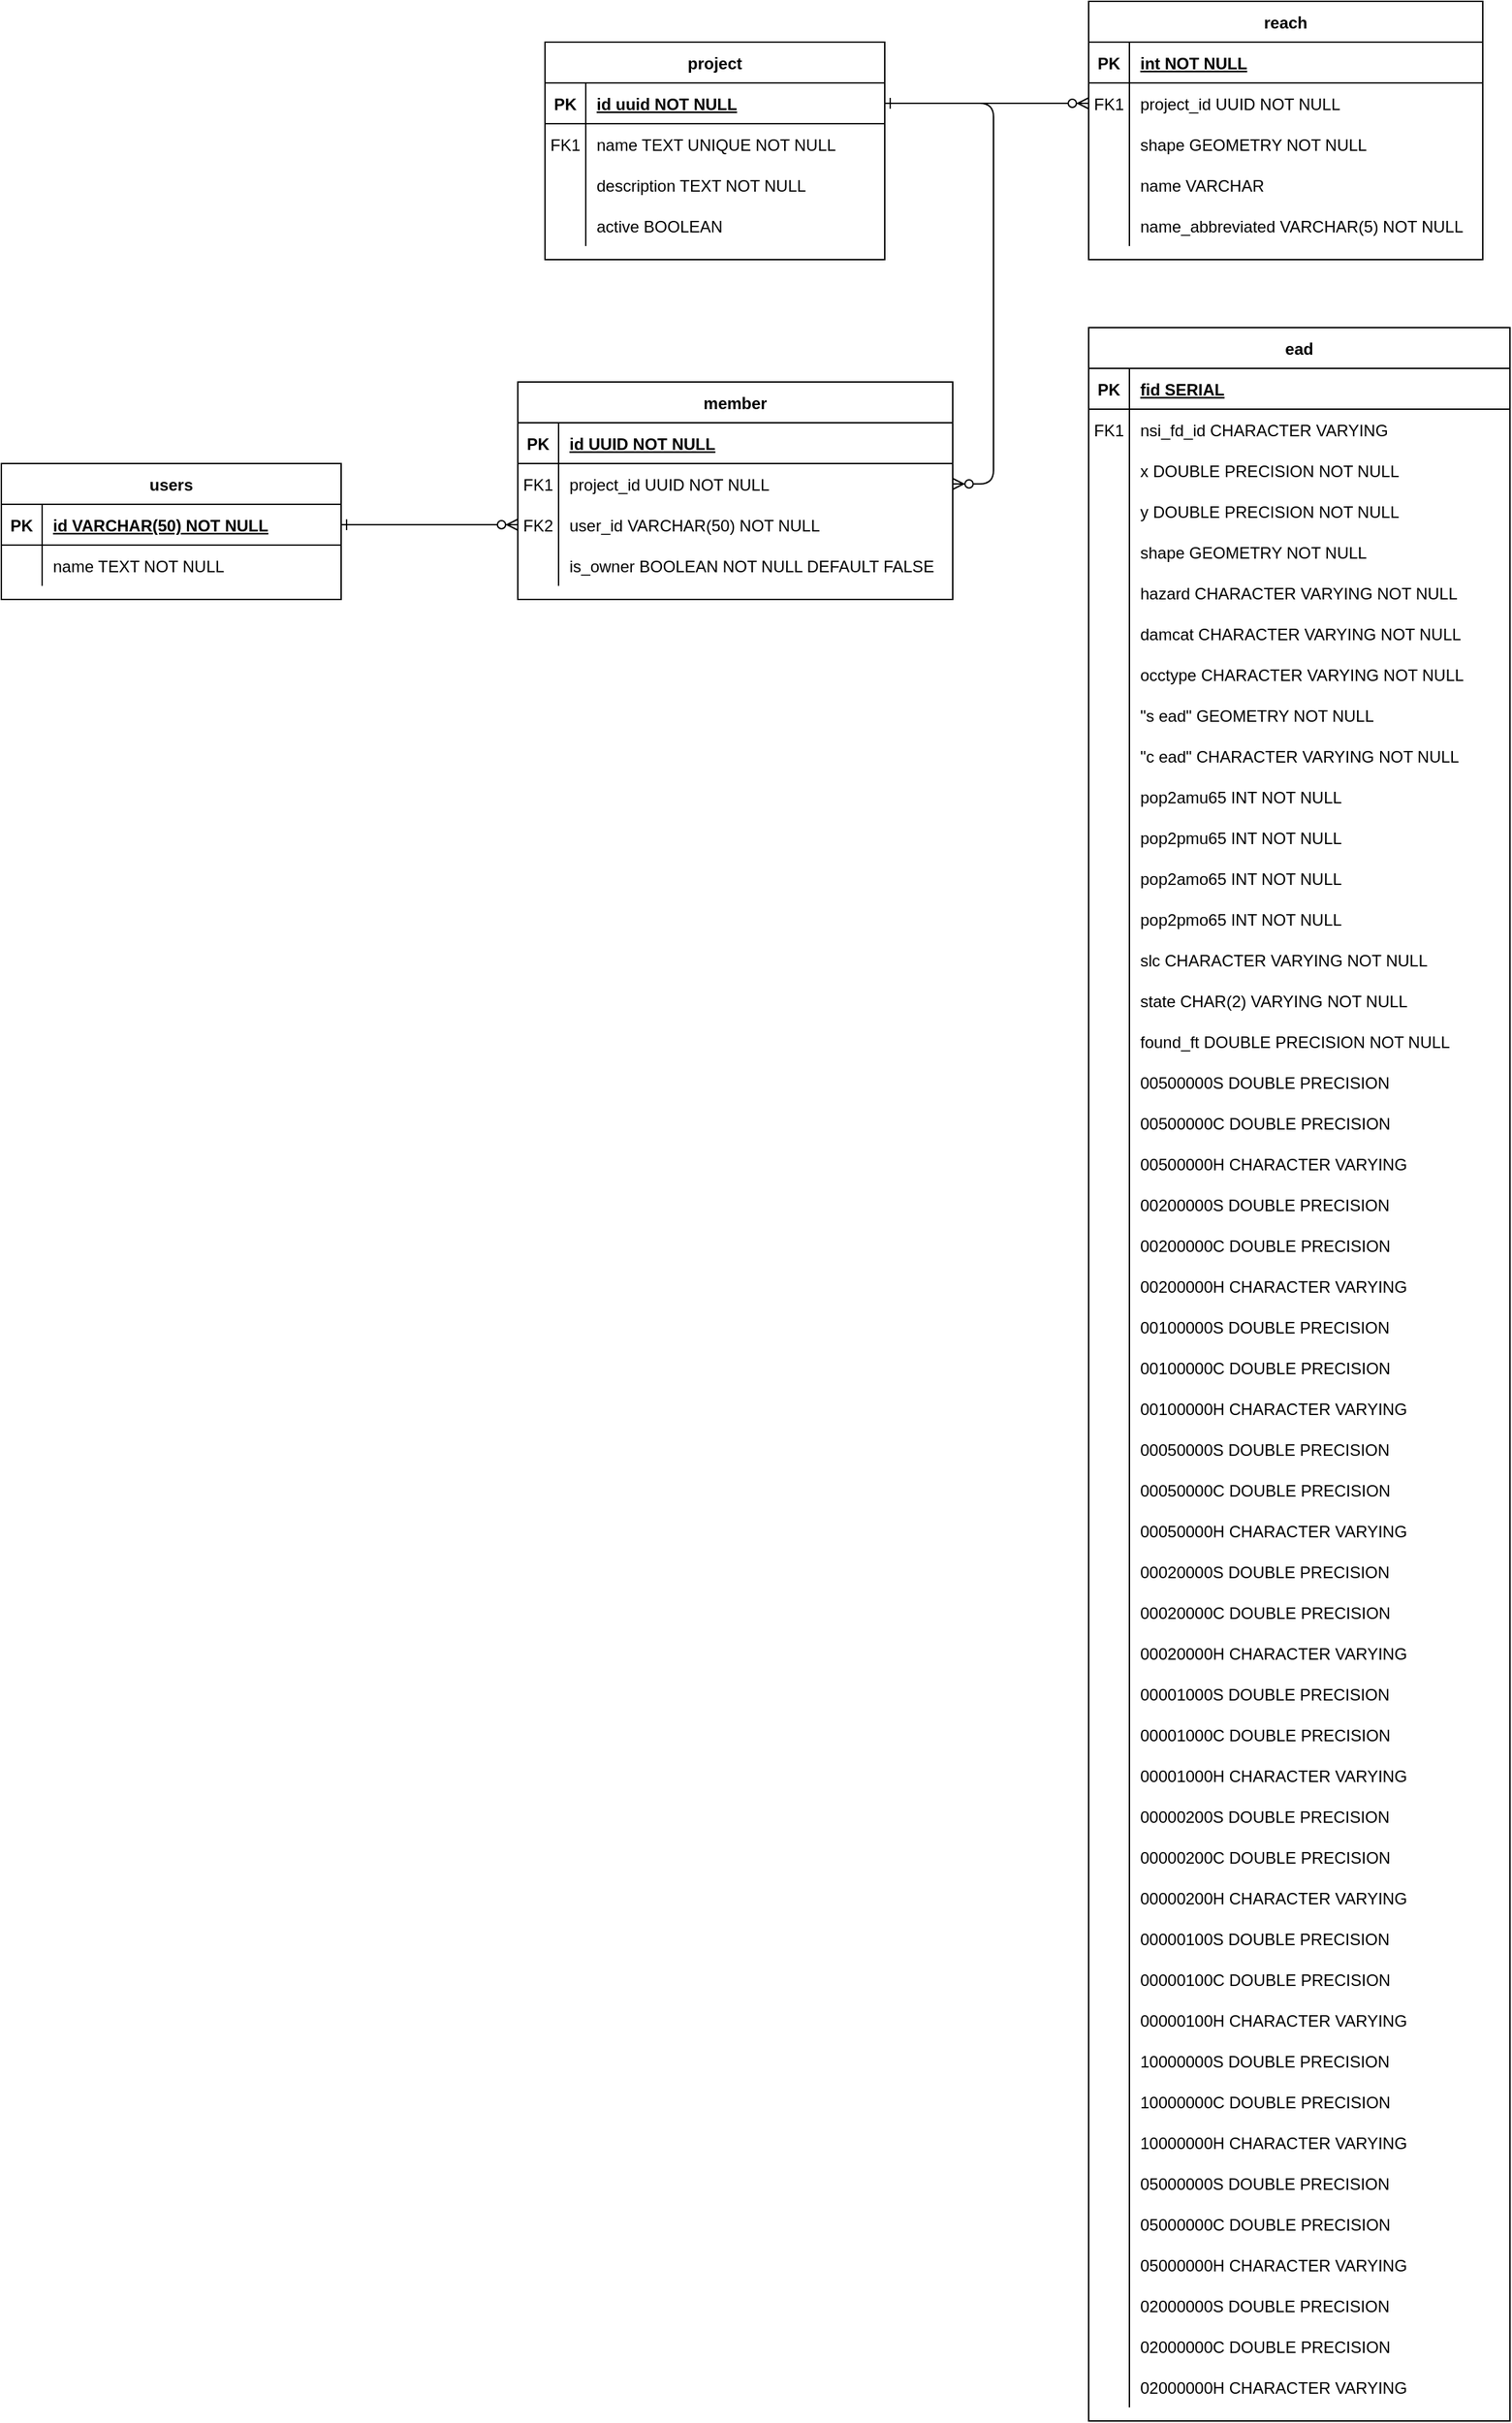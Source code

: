 <mxfile version="24.4.14" type="github">
  <diagram id="R2lEEEUBdFMjLlhIrx00" name="Page-1">
    <mxGraphModel dx="1382" dy="795" grid="1" gridSize="10" guides="1" tooltips="1" connect="1" arrows="1" fold="1" page="1" pageScale="1" pageWidth="850" pageHeight="1100" math="0" shadow="0" extFonts="Permanent Marker^https://fonts.googleapis.com/css?family=Permanent+Marker">
      <root>
        <mxCell id="0" />
        <mxCell id="1" parent="0" />
        <mxCell id="C-vyLk0tnHw3VtMMgP7b-12" value="" style="edgeStyle=entityRelationEdgeStyle;endArrow=ERzeroToMany;startArrow=ERone;endFill=1;startFill=0;entryX=0;entryY=0.5;entryDx=0;entryDy=0;" parent="1" source="C-vyLk0tnHw3VtMMgP7b-3" target="sJpZs6KpyckBj6jJh3b3-5" edge="1">
          <mxGeometry width="100" height="100" relative="1" as="geometry">
            <mxPoint x="400" y="180" as="sourcePoint" />
            <mxPoint x="460" y="205" as="targetPoint" />
            <Array as="points">
              <mxPoint x="830" y="180" />
            </Array>
          </mxGeometry>
        </mxCell>
        <mxCell id="C-vyLk0tnHw3VtMMgP7b-2" value="project" style="shape=table;startSize=30;container=1;collapsible=1;childLayout=tableLayout;fixedRows=1;rowLines=0;fontStyle=1;align=center;resizeLast=1;" parent="1" vertex="1">
          <mxGeometry x="450" y="50" width="250" height="160" as="geometry" />
        </mxCell>
        <mxCell id="C-vyLk0tnHw3VtMMgP7b-3" value="" style="shape=partialRectangle;collapsible=0;dropTarget=0;pointerEvents=0;fillColor=none;points=[[0,0.5],[1,0.5]];portConstraint=eastwest;top=0;left=0;right=0;bottom=1;" parent="C-vyLk0tnHw3VtMMgP7b-2" vertex="1">
          <mxGeometry y="30" width="250" height="30" as="geometry" />
        </mxCell>
        <mxCell id="C-vyLk0tnHw3VtMMgP7b-4" value="PK" style="shape=partialRectangle;overflow=hidden;connectable=0;fillColor=none;top=0;left=0;bottom=0;right=0;fontStyle=1;" parent="C-vyLk0tnHw3VtMMgP7b-3" vertex="1">
          <mxGeometry width="30" height="30" as="geometry">
            <mxRectangle width="30" height="30" as="alternateBounds" />
          </mxGeometry>
        </mxCell>
        <mxCell id="C-vyLk0tnHw3VtMMgP7b-5" value="id uuid NOT NULL " style="shape=partialRectangle;overflow=hidden;connectable=0;fillColor=none;top=0;left=0;bottom=0;right=0;align=left;spacingLeft=6;fontStyle=5;" parent="C-vyLk0tnHw3VtMMgP7b-3" vertex="1">
          <mxGeometry x="30" width="220" height="30" as="geometry">
            <mxRectangle width="220" height="30" as="alternateBounds" />
          </mxGeometry>
        </mxCell>
        <mxCell id="C-vyLk0tnHw3VtMMgP7b-6" value="" style="shape=partialRectangle;collapsible=0;dropTarget=0;pointerEvents=0;fillColor=none;points=[[0,0.5],[1,0.5]];portConstraint=eastwest;top=0;left=0;right=0;bottom=0;" parent="C-vyLk0tnHw3VtMMgP7b-2" vertex="1">
          <mxGeometry y="60" width="250" height="30" as="geometry" />
        </mxCell>
        <mxCell id="C-vyLk0tnHw3VtMMgP7b-7" value="FK1" style="shape=partialRectangle;overflow=hidden;connectable=0;fillColor=none;top=0;left=0;bottom=0;right=0;" parent="C-vyLk0tnHw3VtMMgP7b-6" vertex="1">
          <mxGeometry width="30" height="30" as="geometry">
            <mxRectangle width="30" height="30" as="alternateBounds" />
          </mxGeometry>
        </mxCell>
        <mxCell id="C-vyLk0tnHw3VtMMgP7b-8" value="name TEXT UNIQUE NOT NULL" style="shape=partialRectangle;overflow=hidden;connectable=0;fillColor=none;top=0;left=0;bottom=0;right=0;align=left;spacingLeft=6;" parent="C-vyLk0tnHw3VtMMgP7b-6" vertex="1">
          <mxGeometry x="30" width="220" height="30" as="geometry">
            <mxRectangle width="220" height="30" as="alternateBounds" />
          </mxGeometry>
        </mxCell>
        <mxCell id="C-vyLk0tnHw3VtMMgP7b-9" value="" style="shape=partialRectangle;collapsible=0;dropTarget=0;pointerEvents=0;fillColor=none;points=[[0,0.5],[1,0.5]];portConstraint=eastwest;top=0;left=0;right=0;bottom=0;" parent="C-vyLk0tnHw3VtMMgP7b-2" vertex="1">
          <mxGeometry y="90" width="250" height="30" as="geometry" />
        </mxCell>
        <mxCell id="C-vyLk0tnHw3VtMMgP7b-10" value="" style="shape=partialRectangle;overflow=hidden;connectable=0;fillColor=none;top=0;left=0;bottom=0;right=0;" parent="C-vyLk0tnHw3VtMMgP7b-9" vertex="1">
          <mxGeometry width="30" height="30" as="geometry">
            <mxRectangle width="30" height="30" as="alternateBounds" />
          </mxGeometry>
        </mxCell>
        <mxCell id="C-vyLk0tnHw3VtMMgP7b-11" value="description TEXT NOT NULL" style="shape=partialRectangle;overflow=hidden;connectable=0;fillColor=none;top=0;left=0;bottom=0;right=0;align=left;spacingLeft=6;" parent="C-vyLk0tnHw3VtMMgP7b-9" vertex="1">
          <mxGeometry x="30" width="220" height="30" as="geometry">
            <mxRectangle width="220" height="30" as="alternateBounds" />
          </mxGeometry>
        </mxCell>
        <mxCell id="sJpZs6KpyckBj6jJh3b3-22" value="" style="shape=partialRectangle;collapsible=0;dropTarget=0;pointerEvents=0;fillColor=none;points=[[0,0.5],[1,0.5]];portConstraint=eastwest;top=0;left=0;right=0;bottom=0;" vertex="1" parent="C-vyLk0tnHw3VtMMgP7b-2">
          <mxGeometry y="120" width="250" height="30" as="geometry" />
        </mxCell>
        <mxCell id="sJpZs6KpyckBj6jJh3b3-23" value="" style="shape=partialRectangle;overflow=hidden;connectable=0;fillColor=none;top=0;left=0;bottom=0;right=0;" vertex="1" parent="sJpZs6KpyckBj6jJh3b3-22">
          <mxGeometry width="30" height="30" as="geometry">
            <mxRectangle width="30" height="30" as="alternateBounds" />
          </mxGeometry>
        </mxCell>
        <mxCell id="sJpZs6KpyckBj6jJh3b3-24" value="active BOOLEAN" style="shape=partialRectangle;overflow=hidden;connectable=0;fillColor=none;top=0;left=0;bottom=0;right=0;align=left;spacingLeft=6;" vertex="1" parent="sJpZs6KpyckBj6jJh3b3-22">
          <mxGeometry x="30" width="220" height="30" as="geometry">
            <mxRectangle width="220" height="30" as="alternateBounds" />
          </mxGeometry>
        </mxCell>
        <mxCell id="C-vyLk0tnHw3VtMMgP7b-13" value="member" style="shape=table;startSize=30;container=1;collapsible=1;childLayout=tableLayout;fixedRows=1;rowLines=0;fontStyle=1;align=center;resizeLast=1;" parent="1" vertex="1">
          <mxGeometry x="430" y="300" width="320" height="160" as="geometry" />
        </mxCell>
        <mxCell id="C-vyLk0tnHw3VtMMgP7b-14" value="" style="shape=partialRectangle;collapsible=0;dropTarget=0;pointerEvents=0;fillColor=none;points=[[0,0.5],[1,0.5]];portConstraint=eastwest;top=0;left=0;right=0;bottom=1;" parent="C-vyLk0tnHw3VtMMgP7b-13" vertex="1">
          <mxGeometry y="30" width="320" height="30" as="geometry" />
        </mxCell>
        <mxCell id="C-vyLk0tnHw3VtMMgP7b-15" value="PK" style="shape=partialRectangle;overflow=hidden;connectable=0;fillColor=none;top=0;left=0;bottom=0;right=0;fontStyle=1;" parent="C-vyLk0tnHw3VtMMgP7b-14" vertex="1">
          <mxGeometry width="30" height="30" as="geometry">
            <mxRectangle width="30" height="30" as="alternateBounds" />
          </mxGeometry>
        </mxCell>
        <mxCell id="C-vyLk0tnHw3VtMMgP7b-16" value="id UUID NOT NULL " style="shape=partialRectangle;overflow=hidden;connectable=0;fillColor=none;top=0;left=0;bottom=0;right=0;align=left;spacingLeft=6;fontStyle=5;" parent="C-vyLk0tnHw3VtMMgP7b-14" vertex="1">
          <mxGeometry x="30" width="290" height="30" as="geometry">
            <mxRectangle width="290" height="30" as="alternateBounds" />
          </mxGeometry>
        </mxCell>
        <mxCell id="C-vyLk0tnHw3VtMMgP7b-17" value="" style="shape=partialRectangle;collapsible=0;dropTarget=0;pointerEvents=0;fillColor=none;points=[[0,0.5],[1,0.5]];portConstraint=eastwest;top=0;left=0;right=0;bottom=0;" parent="C-vyLk0tnHw3VtMMgP7b-13" vertex="1">
          <mxGeometry y="60" width="320" height="30" as="geometry" />
        </mxCell>
        <mxCell id="C-vyLk0tnHw3VtMMgP7b-18" value="FK1" style="shape=partialRectangle;overflow=hidden;connectable=0;fillColor=none;top=0;left=0;bottom=0;right=0;" parent="C-vyLk0tnHw3VtMMgP7b-17" vertex="1">
          <mxGeometry width="30" height="30" as="geometry">
            <mxRectangle width="30" height="30" as="alternateBounds" />
          </mxGeometry>
        </mxCell>
        <mxCell id="C-vyLk0tnHw3VtMMgP7b-19" value="project_id UUID NOT NULL" style="shape=partialRectangle;overflow=hidden;connectable=0;fillColor=none;top=0;left=0;bottom=0;right=0;align=left;spacingLeft=6;" parent="C-vyLk0tnHw3VtMMgP7b-17" vertex="1">
          <mxGeometry x="30" width="290" height="30" as="geometry">
            <mxRectangle width="290" height="30" as="alternateBounds" />
          </mxGeometry>
        </mxCell>
        <mxCell id="C-vyLk0tnHw3VtMMgP7b-20" value="" style="shape=partialRectangle;collapsible=0;dropTarget=0;pointerEvents=0;fillColor=none;points=[[0,0.5],[1,0.5]];portConstraint=eastwest;top=0;left=0;right=0;bottom=0;" parent="C-vyLk0tnHw3VtMMgP7b-13" vertex="1">
          <mxGeometry y="90" width="320" height="30" as="geometry" />
        </mxCell>
        <mxCell id="C-vyLk0tnHw3VtMMgP7b-21" value="FK2" style="shape=partialRectangle;overflow=hidden;connectable=0;fillColor=none;top=0;left=0;bottom=0;right=0;" parent="C-vyLk0tnHw3VtMMgP7b-20" vertex="1">
          <mxGeometry width="30" height="30" as="geometry">
            <mxRectangle width="30" height="30" as="alternateBounds" />
          </mxGeometry>
        </mxCell>
        <mxCell id="C-vyLk0tnHw3VtMMgP7b-22" value="user_id VARCHAR(50) NOT NULL" style="shape=partialRectangle;overflow=hidden;connectable=0;fillColor=none;top=0;left=0;bottom=0;right=0;align=left;spacingLeft=6;" parent="C-vyLk0tnHw3VtMMgP7b-20" vertex="1">
          <mxGeometry x="30" width="290" height="30" as="geometry">
            <mxRectangle width="290" height="30" as="alternateBounds" />
          </mxGeometry>
        </mxCell>
        <mxCell id="sJpZs6KpyckBj6jJh3b3-44" value="" style="shape=partialRectangle;collapsible=0;dropTarget=0;pointerEvents=0;fillColor=none;points=[[0,0.5],[1,0.5]];portConstraint=eastwest;top=0;left=0;right=0;bottom=0;" vertex="1" parent="C-vyLk0tnHw3VtMMgP7b-13">
          <mxGeometry y="120" width="320" height="30" as="geometry" />
        </mxCell>
        <mxCell id="sJpZs6KpyckBj6jJh3b3-45" value="" style="shape=partialRectangle;overflow=hidden;connectable=0;fillColor=none;top=0;left=0;bottom=0;right=0;" vertex="1" parent="sJpZs6KpyckBj6jJh3b3-44">
          <mxGeometry width="30" height="30" as="geometry">
            <mxRectangle width="30" height="30" as="alternateBounds" />
          </mxGeometry>
        </mxCell>
        <mxCell id="sJpZs6KpyckBj6jJh3b3-46" value="is_owner BOOLEAN NOT NULL DEFAULT FALSE" style="shape=partialRectangle;overflow=hidden;connectable=0;fillColor=none;top=0;left=0;bottom=0;right=0;align=left;spacingLeft=6;" vertex="1" parent="sJpZs6KpyckBj6jJh3b3-44">
          <mxGeometry x="30" width="290" height="30" as="geometry">
            <mxRectangle width="290" height="30" as="alternateBounds" />
          </mxGeometry>
        </mxCell>
        <mxCell id="C-vyLk0tnHw3VtMMgP7b-23" value="users" style="shape=table;startSize=30;container=1;collapsible=1;childLayout=tableLayout;fixedRows=1;rowLines=0;fontStyle=1;align=center;resizeLast=1;" parent="1" vertex="1">
          <mxGeometry x="50" y="360" width="250" height="100" as="geometry" />
        </mxCell>
        <mxCell id="C-vyLk0tnHw3VtMMgP7b-24" value="" style="shape=partialRectangle;collapsible=0;dropTarget=0;pointerEvents=0;fillColor=none;points=[[0,0.5],[1,0.5]];portConstraint=eastwest;top=0;left=0;right=0;bottom=1;" parent="C-vyLk0tnHw3VtMMgP7b-23" vertex="1">
          <mxGeometry y="30" width="250" height="30" as="geometry" />
        </mxCell>
        <mxCell id="C-vyLk0tnHw3VtMMgP7b-25" value="PK" style="shape=partialRectangle;overflow=hidden;connectable=0;fillColor=none;top=0;left=0;bottom=0;right=0;fontStyle=1;" parent="C-vyLk0tnHw3VtMMgP7b-24" vertex="1">
          <mxGeometry width="30" height="30" as="geometry">
            <mxRectangle width="30" height="30" as="alternateBounds" />
          </mxGeometry>
        </mxCell>
        <mxCell id="C-vyLk0tnHw3VtMMgP7b-26" value="id VARCHAR(50) NOT NULL " style="shape=partialRectangle;overflow=hidden;connectable=0;fillColor=none;top=0;left=0;bottom=0;right=0;align=left;spacingLeft=6;fontStyle=5;" parent="C-vyLk0tnHw3VtMMgP7b-24" vertex="1">
          <mxGeometry x="30" width="220" height="30" as="geometry">
            <mxRectangle width="220" height="30" as="alternateBounds" />
          </mxGeometry>
        </mxCell>
        <mxCell id="C-vyLk0tnHw3VtMMgP7b-27" value="" style="shape=partialRectangle;collapsible=0;dropTarget=0;pointerEvents=0;fillColor=none;points=[[0,0.5],[1,0.5]];portConstraint=eastwest;top=0;left=0;right=0;bottom=0;" parent="C-vyLk0tnHw3VtMMgP7b-23" vertex="1">
          <mxGeometry y="60" width="250" height="30" as="geometry" />
        </mxCell>
        <mxCell id="C-vyLk0tnHw3VtMMgP7b-28" value="" style="shape=partialRectangle;overflow=hidden;connectable=0;fillColor=none;top=0;left=0;bottom=0;right=0;" parent="C-vyLk0tnHw3VtMMgP7b-27" vertex="1">
          <mxGeometry width="30" height="30" as="geometry">
            <mxRectangle width="30" height="30" as="alternateBounds" />
          </mxGeometry>
        </mxCell>
        <mxCell id="C-vyLk0tnHw3VtMMgP7b-29" value="name TEXT NOT NULL" style="shape=partialRectangle;overflow=hidden;connectable=0;fillColor=none;top=0;left=0;bottom=0;right=0;align=left;spacingLeft=6;" parent="C-vyLk0tnHw3VtMMgP7b-27" vertex="1">
          <mxGeometry x="30" width="220" height="30" as="geometry">
            <mxRectangle width="220" height="30" as="alternateBounds" />
          </mxGeometry>
        </mxCell>
        <mxCell id="sJpZs6KpyckBj6jJh3b3-1" value="reach" style="shape=table;startSize=30;container=1;collapsible=1;childLayout=tableLayout;fixedRows=1;rowLines=0;fontStyle=1;align=center;resizeLast=1;" vertex="1" parent="1">
          <mxGeometry x="850" y="20" width="290" height="190" as="geometry" />
        </mxCell>
        <mxCell id="sJpZs6KpyckBj6jJh3b3-2" value="" style="shape=partialRectangle;collapsible=0;dropTarget=0;pointerEvents=0;fillColor=none;points=[[0,0.5],[1,0.5]];portConstraint=eastwest;top=0;left=0;right=0;bottom=1;" vertex="1" parent="sJpZs6KpyckBj6jJh3b3-1">
          <mxGeometry y="30" width="290" height="30" as="geometry" />
        </mxCell>
        <mxCell id="sJpZs6KpyckBj6jJh3b3-3" value="PK" style="shape=partialRectangle;overflow=hidden;connectable=0;fillColor=none;top=0;left=0;bottom=0;right=0;fontStyle=1;" vertex="1" parent="sJpZs6KpyckBj6jJh3b3-2">
          <mxGeometry width="30" height="30" as="geometry">
            <mxRectangle width="30" height="30" as="alternateBounds" />
          </mxGeometry>
        </mxCell>
        <mxCell id="sJpZs6KpyckBj6jJh3b3-4" value="int NOT NULL " style="shape=partialRectangle;overflow=hidden;connectable=0;fillColor=none;top=0;left=0;bottom=0;right=0;align=left;spacingLeft=6;fontStyle=5;" vertex="1" parent="sJpZs6KpyckBj6jJh3b3-2">
          <mxGeometry x="30" width="260" height="30" as="geometry">
            <mxRectangle width="260" height="30" as="alternateBounds" />
          </mxGeometry>
        </mxCell>
        <mxCell id="sJpZs6KpyckBj6jJh3b3-5" value="" style="shape=partialRectangle;collapsible=0;dropTarget=0;pointerEvents=0;fillColor=none;points=[[0,0.5],[1,0.5]];portConstraint=eastwest;top=0;left=0;right=0;bottom=0;" vertex="1" parent="sJpZs6KpyckBj6jJh3b3-1">
          <mxGeometry y="60" width="290" height="30" as="geometry" />
        </mxCell>
        <mxCell id="sJpZs6KpyckBj6jJh3b3-6" value="FK1" style="shape=partialRectangle;overflow=hidden;connectable=0;fillColor=none;top=0;left=0;bottom=0;right=0;" vertex="1" parent="sJpZs6KpyckBj6jJh3b3-5">
          <mxGeometry width="30" height="30" as="geometry">
            <mxRectangle width="30" height="30" as="alternateBounds" />
          </mxGeometry>
        </mxCell>
        <mxCell id="sJpZs6KpyckBj6jJh3b3-7" value="project_id UUID NOT NULL" style="shape=partialRectangle;overflow=hidden;connectable=0;fillColor=none;top=0;left=0;bottom=0;right=0;align=left;spacingLeft=6;" vertex="1" parent="sJpZs6KpyckBj6jJh3b3-5">
          <mxGeometry x="30" width="260" height="30" as="geometry">
            <mxRectangle width="260" height="30" as="alternateBounds" />
          </mxGeometry>
        </mxCell>
        <mxCell id="sJpZs6KpyckBj6jJh3b3-8" value="" style="shape=partialRectangle;collapsible=0;dropTarget=0;pointerEvents=0;fillColor=none;points=[[0,0.5],[1,0.5]];portConstraint=eastwest;top=0;left=0;right=0;bottom=0;" vertex="1" parent="sJpZs6KpyckBj6jJh3b3-1">
          <mxGeometry y="90" width="290" height="30" as="geometry" />
        </mxCell>
        <mxCell id="sJpZs6KpyckBj6jJh3b3-9" value="" style="shape=partialRectangle;overflow=hidden;connectable=0;fillColor=none;top=0;left=0;bottom=0;right=0;" vertex="1" parent="sJpZs6KpyckBj6jJh3b3-8">
          <mxGeometry width="30" height="30" as="geometry">
            <mxRectangle width="30" height="30" as="alternateBounds" />
          </mxGeometry>
        </mxCell>
        <mxCell id="sJpZs6KpyckBj6jJh3b3-10" value="shape GEOMETRY NOT NULL" style="shape=partialRectangle;overflow=hidden;connectable=0;fillColor=none;top=0;left=0;bottom=0;right=0;align=left;spacingLeft=6;" vertex="1" parent="sJpZs6KpyckBj6jJh3b3-8">
          <mxGeometry x="30" width="260" height="30" as="geometry">
            <mxRectangle width="260" height="30" as="alternateBounds" />
          </mxGeometry>
        </mxCell>
        <mxCell id="sJpZs6KpyckBj6jJh3b3-35" value="" style="shape=partialRectangle;collapsible=0;dropTarget=0;pointerEvents=0;fillColor=none;points=[[0,0.5],[1,0.5]];portConstraint=eastwest;top=0;left=0;right=0;bottom=0;" vertex="1" parent="sJpZs6KpyckBj6jJh3b3-1">
          <mxGeometry y="120" width="290" height="30" as="geometry" />
        </mxCell>
        <mxCell id="sJpZs6KpyckBj6jJh3b3-36" value="" style="shape=partialRectangle;overflow=hidden;connectable=0;fillColor=none;top=0;left=0;bottom=0;right=0;" vertex="1" parent="sJpZs6KpyckBj6jJh3b3-35">
          <mxGeometry width="30" height="30" as="geometry">
            <mxRectangle width="30" height="30" as="alternateBounds" />
          </mxGeometry>
        </mxCell>
        <mxCell id="sJpZs6KpyckBj6jJh3b3-37" value="name VARCHAR" style="shape=partialRectangle;overflow=hidden;connectable=0;fillColor=none;top=0;left=0;bottom=0;right=0;align=left;spacingLeft=6;" vertex="1" parent="sJpZs6KpyckBj6jJh3b3-35">
          <mxGeometry x="30" width="260" height="30" as="geometry">
            <mxRectangle width="260" height="30" as="alternateBounds" />
          </mxGeometry>
        </mxCell>
        <mxCell id="sJpZs6KpyckBj6jJh3b3-38" value="" style="shape=partialRectangle;collapsible=0;dropTarget=0;pointerEvents=0;fillColor=none;points=[[0,0.5],[1,0.5]];portConstraint=eastwest;top=0;left=0;right=0;bottom=0;" vertex="1" parent="sJpZs6KpyckBj6jJh3b3-1">
          <mxGeometry y="150" width="290" height="30" as="geometry" />
        </mxCell>
        <mxCell id="sJpZs6KpyckBj6jJh3b3-39" value="" style="shape=partialRectangle;overflow=hidden;connectable=0;fillColor=none;top=0;left=0;bottom=0;right=0;" vertex="1" parent="sJpZs6KpyckBj6jJh3b3-38">
          <mxGeometry width="30" height="30" as="geometry">
            <mxRectangle width="30" height="30" as="alternateBounds" />
          </mxGeometry>
        </mxCell>
        <mxCell id="sJpZs6KpyckBj6jJh3b3-40" value="name_abbreviated VARCHAR(5) NOT NULL" style="shape=partialRectangle;overflow=hidden;connectable=0;fillColor=none;top=0;left=0;bottom=0;right=0;align=left;spacingLeft=6;" vertex="1" parent="sJpZs6KpyckBj6jJh3b3-38">
          <mxGeometry x="30" width="260" height="30" as="geometry">
            <mxRectangle width="260" height="30" as="alternateBounds" />
          </mxGeometry>
        </mxCell>
        <mxCell id="sJpZs6KpyckBj6jJh3b3-12" value="ead" style="shape=table;startSize=30;container=1;collapsible=1;childLayout=tableLayout;fixedRows=1;rowLines=0;fontStyle=1;align=center;resizeLast=1;" vertex="1" parent="1">
          <mxGeometry x="850" y="260" width="310" height="1540" as="geometry" />
        </mxCell>
        <mxCell id="sJpZs6KpyckBj6jJh3b3-13" value="" style="shape=partialRectangle;collapsible=0;dropTarget=0;pointerEvents=0;fillColor=none;points=[[0,0.5],[1,0.5]];portConstraint=eastwest;top=0;left=0;right=0;bottom=1;" vertex="1" parent="sJpZs6KpyckBj6jJh3b3-12">
          <mxGeometry y="30" width="310" height="30" as="geometry" />
        </mxCell>
        <mxCell id="sJpZs6KpyckBj6jJh3b3-14" value="PK" style="shape=partialRectangle;overflow=hidden;connectable=0;fillColor=none;top=0;left=0;bottom=0;right=0;fontStyle=1;" vertex="1" parent="sJpZs6KpyckBj6jJh3b3-13">
          <mxGeometry width="30" height="30" as="geometry">
            <mxRectangle width="30" height="30" as="alternateBounds" />
          </mxGeometry>
        </mxCell>
        <mxCell id="sJpZs6KpyckBj6jJh3b3-15" value="fid SERIAL" style="shape=partialRectangle;overflow=hidden;connectable=0;fillColor=none;top=0;left=0;bottom=0;right=0;align=left;spacingLeft=6;fontStyle=5;" vertex="1" parent="sJpZs6KpyckBj6jJh3b3-13">
          <mxGeometry x="30" width="280" height="30" as="geometry">
            <mxRectangle width="280" height="30" as="alternateBounds" />
          </mxGeometry>
        </mxCell>
        <mxCell id="sJpZs6KpyckBj6jJh3b3-16" value="" style="shape=partialRectangle;collapsible=0;dropTarget=0;pointerEvents=0;fillColor=none;points=[[0,0.5],[1,0.5]];portConstraint=eastwest;top=0;left=0;right=0;bottom=0;" vertex="1" parent="sJpZs6KpyckBj6jJh3b3-12">
          <mxGeometry y="60" width="310" height="30" as="geometry" />
        </mxCell>
        <mxCell id="sJpZs6KpyckBj6jJh3b3-17" value="FK1" style="shape=partialRectangle;overflow=hidden;connectable=0;fillColor=none;top=0;left=0;bottom=0;right=0;" vertex="1" parent="sJpZs6KpyckBj6jJh3b3-16">
          <mxGeometry width="30" height="30" as="geometry">
            <mxRectangle width="30" height="30" as="alternateBounds" />
          </mxGeometry>
        </mxCell>
        <mxCell id="sJpZs6KpyckBj6jJh3b3-18" value="nsi_fd_id CHARACTER VARYING" style="shape=partialRectangle;overflow=hidden;connectable=0;fillColor=none;top=0;left=0;bottom=0;right=0;align=left;spacingLeft=6;" vertex="1" parent="sJpZs6KpyckBj6jJh3b3-16">
          <mxGeometry x="30" width="280" height="30" as="geometry">
            <mxRectangle width="280" height="30" as="alternateBounds" />
          </mxGeometry>
        </mxCell>
        <mxCell id="sJpZs6KpyckBj6jJh3b3-19" value="" style="shape=partialRectangle;collapsible=0;dropTarget=0;pointerEvents=0;fillColor=none;points=[[0,0.5],[1,0.5]];portConstraint=eastwest;top=0;left=0;right=0;bottom=0;" vertex="1" parent="sJpZs6KpyckBj6jJh3b3-12">
          <mxGeometry y="90" width="310" height="30" as="geometry" />
        </mxCell>
        <mxCell id="sJpZs6KpyckBj6jJh3b3-20" value="" style="shape=partialRectangle;overflow=hidden;connectable=0;fillColor=none;top=0;left=0;bottom=0;right=0;" vertex="1" parent="sJpZs6KpyckBj6jJh3b3-19">
          <mxGeometry width="30" height="30" as="geometry">
            <mxRectangle width="30" height="30" as="alternateBounds" />
          </mxGeometry>
        </mxCell>
        <mxCell id="sJpZs6KpyckBj6jJh3b3-21" value="x DOUBLE PRECISION NOT NULL" style="shape=partialRectangle;overflow=hidden;connectable=0;fillColor=none;top=0;left=0;bottom=0;right=0;align=left;spacingLeft=6;" vertex="1" parent="sJpZs6KpyckBj6jJh3b3-19">
          <mxGeometry x="30" width="280" height="30" as="geometry">
            <mxRectangle width="280" height="30" as="alternateBounds" />
          </mxGeometry>
        </mxCell>
        <mxCell id="sJpZs6KpyckBj6jJh3b3-49" value="" style="shape=partialRectangle;collapsible=0;dropTarget=0;pointerEvents=0;fillColor=none;points=[[0,0.5],[1,0.5]];portConstraint=eastwest;top=0;left=0;right=0;bottom=0;" vertex="1" parent="sJpZs6KpyckBj6jJh3b3-12">
          <mxGeometry y="120" width="310" height="30" as="geometry" />
        </mxCell>
        <mxCell id="sJpZs6KpyckBj6jJh3b3-50" value="" style="shape=partialRectangle;overflow=hidden;connectable=0;fillColor=none;top=0;left=0;bottom=0;right=0;" vertex="1" parent="sJpZs6KpyckBj6jJh3b3-49">
          <mxGeometry width="30" height="30" as="geometry">
            <mxRectangle width="30" height="30" as="alternateBounds" />
          </mxGeometry>
        </mxCell>
        <mxCell id="sJpZs6KpyckBj6jJh3b3-51" value="y DOUBLE PRECISION NOT NULL" style="shape=partialRectangle;overflow=hidden;connectable=0;fillColor=none;top=0;left=0;bottom=0;right=0;align=left;spacingLeft=6;" vertex="1" parent="sJpZs6KpyckBj6jJh3b3-49">
          <mxGeometry x="30" width="280" height="30" as="geometry">
            <mxRectangle width="280" height="30" as="alternateBounds" />
          </mxGeometry>
        </mxCell>
        <mxCell id="sJpZs6KpyckBj6jJh3b3-52" value="" style="shape=partialRectangle;collapsible=0;dropTarget=0;pointerEvents=0;fillColor=none;points=[[0,0.5],[1,0.5]];portConstraint=eastwest;top=0;left=0;right=0;bottom=0;" vertex="1" parent="sJpZs6KpyckBj6jJh3b3-12">
          <mxGeometry y="150" width="310" height="30" as="geometry" />
        </mxCell>
        <mxCell id="sJpZs6KpyckBj6jJh3b3-53" value="" style="shape=partialRectangle;overflow=hidden;connectable=0;fillColor=none;top=0;left=0;bottom=0;right=0;" vertex="1" parent="sJpZs6KpyckBj6jJh3b3-52">
          <mxGeometry width="30" height="30" as="geometry">
            <mxRectangle width="30" height="30" as="alternateBounds" />
          </mxGeometry>
        </mxCell>
        <mxCell id="sJpZs6KpyckBj6jJh3b3-54" value="shape GEOMETRY NOT NULL" style="shape=partialRectangle;overflow=hidden;connectable=0;fillColor=none;top=0;left=0;bottom=0;right=0;align=left;spacingLeft=6;" vertex="1" parent="sJpZs6KpyckBj6jJh3b3-52">
          <mxGeometry x="30" width="280" height="30" as="geometry">
            <mxRectangle width="280" height="30" as="alternateBounds" />
          </mxGeometry>
        </mxCell>
        <mxCell id="sJpZs6KpyckBj6jJh3b3-55" value="" style="shape=partialRectangle;collapsible=0;dropTarget=0;pointerEvents=0;fillColor=none;points=[[0,0.5],[1,0.5]];portConstraint=eastwest;top=0;left=0;right=0;bottom=0;" vertex="1" parent="sJpZs6KpyckBj6jJh3b3-12">
          <mxGeometry y="180" width="310" height="30" as="geometry" />
        </mxCell>
        <mxCell id="sJpZs6KpyckBj6jJh3b3-56" value="" style="shape=partialRectangle;overflow=hidden;connectable=0;fillColor=none;top=0;left=0;bottom=0;right=0;" vertex="1" parent="sJpZs6KpyckBj6jJh3b3-55">
          <mxGeometry width="30" height="30" as="geometry">
            <mxRectangle width="30" height="30" as="alternateBounds" />
          </mxGeometry>
        </mxCell>
        <mxCell id="sJpZs6KpyckBj6jJh3b3-57" value="hazard CHARACTER VARYING NOT NULL" style="shape=partialRectangle;overflow=hidden;connectable=0;fillColor=none;top=0;left=0;bottom=0;right=0;align=left;spacingLeft=6;" vertex="1" parent="sJpZs6KpyckBj6jJh3b3-55">
          <mxGeometry x="30" width="280" height="30" as="geometry">
            <mxRectangle width="280" height="30" as="alternateBounds" />
          </mxGeometry>
        </mxCell>
        <mxCell id="sJpZs6KpyckBj6jJh3b3-61" value="" style="shape=partialRectangle;collapsible=0;dropTarget=0;pointerEvents=0;fillColor=none;points=[[0,0.5],[1,0.5]];portConstraint=eastwest;top=0;left=0;right=0;bottom=0;" vertex="1" parent="sJpZs6KpyckBj6jJh3b3-12">
          <mxGeometry y="210" width="310" height="30" as="geometry" />
        </mxCell>
        <mxCell id="sJpZs6KpyckBj6jJh3b3-62" value="" style="shape=partialRectangle;overflow=hidden;connectable=0;fillColor=none;top=0;left=0;bottom=0;right=0;" vertex="1" parent="sJpZs6KpyckBj6jJh3b3-61">
          <mxGeometry width="30" height="30" as="geometry">
            <mxRectangle width="30" height="30" as="alternateBounds" />
          </mxGeometry>
        </mxCell>
        <mxCell id="sJpZs6KpyckBj6jJh3b3-63" value="damcat CHARACTER VARYING NOT NULL" style="shape=partialRectangle;overflow=hidden;connectable=0;fillColor=none;top=0;left=0;bottom=0;right=0;align=left;spacingLeft=6;" vertex="1" parent="sJpZs6KpyckBj6jJh3b3-61">
          <mxGeometry x="30" width="280" height="30" as="geometry">
            <mxRectangle width="280" height="30" as="alternateBounds" />
          </mxGeometry>
        </mxCell>
        <mxCell id="sJpZs6KpyckBj6jJh3b3-64" value="" style="shape=partialRectangle;collapsible=0;dropTarget=0;pointerEvents=0;fillColor=none;points=[[0,0.5],[1,0.5]];portConstraint=eastwest;top=0;left=0;right=0;bottom=0;" vertex="1" parent="sJpZs6KpyckBj6jJh3b3-12">
          <mxGeometry y="240" width="310" height="30" as="geometry" />
        </mxCell>
        <mxCell id="sJpZs6KpyckBj6jJh3b3-65" value="" style="shape=partialRectangle;overflow=hidden;connectable=0;fillColor=none;top=0;left=0;bottom=0;right=0;" vertex="1" parent="sJpZs6KpyckBj6jJh3b3-64">
          <mxGeometry width="30" height="30" as="geometry">
            <mxRectangle width="30" height="30" as="alternateBounds" />
          </mxGeometry>
        </mxCell>
        <mxCell id="sJpZs6KpyckBj6jJh3b3-66" value="occtype CHARACTER VARYING NOT NULL" style="shape=partialRectangle;overflow=hidden;connectable=0;fillColor=none;top=0;left=0;bottom=0;right=0;align=left;spacingLeft=6;" vertex="1" parent="sJpZs6KpyckBj6jJh3b3-64">
          <mxGeometry x="30" width="280" height="30" as="geometry">
            <mxRectangle width="280" height="30" as="alternateBounds" />
          </mxGeometry>
        </mxCell>
        <mxCell id="sJpZs6KpyckBj6jJh3b3-67" value="" style="shape=partialRectangle;collapsible=0;dropTarget=0;pointerEvents=0;fillColor=none;points=[[0,0.5],[1,0.5]];portConstraint=eastwest;top=0;left=0;right=0;bottom=0;" vertex="1" parent="sJpZs6KpyckBj6jJh3b3-12">
          <mxGeometry y="270" width="310" height="30" as="geometry" />
        </mxCell>
        <mxCell id="sJpZs6KpyckBj6jJh3b3-68" value="" style="shape=partialRectangle;overflow=hidden;connectable=0;fillColor=none;top=0;left=0;bottom=0;right=0;" vertex="1" parent="sJpZs6KpyckBj6jJh3b3-67">
          <mxGeometry width="30" height="30" as="geometry">
            <mxRectangle width="30" height="30" as="alternateBounds" />
          </mxGeometry>
        </mxCell>
        <mxCell id="sJpZs6KpyckBj6jJh3b3-69" value="&quot;s ead&quot; GEOMETRY NOT NULL" style="shape=partialRectangle;overflow=hidden;connectable=0;fillColor=none;top=0;left=0;bottom=0;right=0;align=left;spacingLeft=6;" vertex="1" parent="sJpZs6KpyckBj6jJh3b3-67">
          <mxGeometry x="30" width="280" height="30" as="geometry">
            <mxRectangle width="280" height="30" as="alternateBounds" />
          </mxGeometry>
        </mxCell>
        <mxCell id="sJpZs6KpyckBj6jJh3b3-70" value="" style="shape=partialRectangle;collapsible=0;dropTarget=0;pointerEvents=0;fillColor=none;points=[[0,0.5],[1,0.5]];portConstraint=eastwest;top=0;left=0;right=0;bottom=0;" vertex="1" parent="sJpZs6KpyckBj6jJh3b3-12">
          <mxGeometry y="300" width="310" height="30" as="geometry" />
        </mxCell>
        <mxCell id="sJpZs6KpyckBj6jJh3b3-71" value="" style="shape=partialRectangle;overflow=hidden;connectable=0;fillColor=none;top=0;left=0;bottom=0;right=0;" vertex="1" parent="sJpZs6KpyckBj6jJh3b3-70">
          <mxGeometry width="30" height="30" as="geometry">
            <mxRectangle width="30" height="30" as="alternateBounds" />
          </mxGeometry>
        </mxCell>
        <mxCell id="sJpZs6KpyckBj6jJh3b3-72" value="&quot;c ead&quot; CHARACTER VARYING NOT NULL" style="shape=partialRectangle;overflow=hidden;connectable=0;fillColor=none;top=0;left=0;bottom=0;right=0;align=left;spacingLeft=6;" vertex="1" parent="sJpZs6KpyckBj6jJh3b3-70">
          <mxGeometry x="30" width="280" height="30" as="geometry">
            <mxRectangle width="280" height="30" as="alternateBounds" />
          </mxGeometry>
        </mxCell>
        <mxCell id="sJpZs6KpyckBj6jJh3b3-73" value="" style="shape=partialRectangle;collapsible=0;dropTarget=0;pointerEvents=0;fillColor=none;points=[[0,0.5],[1,0.5]];portConstraint=eastwest;top=0;left=0;right=0;bottom=0;" vertex="1" parent="sJpZs6KpyckBj6jJh3b3-12">
          <mxGeometry y="330" width="310" height="30" as="geometry" />
        </mxCell>
        <mxCell id="sJpZs6KpyckBj6jJh3b3-74" value="" style="shape=partialRectangle;overflow=hidden;connectable=0;fillColor=none;top=0;left=0;bottom=0;right=0;" vertex="1" parent="sJpZs6KpyckBj6jJh3b3-73">
          <mxGeometry width="30" height="30" as="geometry">
            <mxRectangle width="30" height="30" as="alternateBounds" />
          </mxGeometry>
        </mxCell>
        <mxCell id="sJpZs6KpyckBj6jJh3b3-75" value="pop2amu65 INT NOT NULL" style="shape=partialRectangle;overflow=hidden;connectable=0;fillColor=none;top=0;left=0;bottom=0;right=0;align=left;spacingLeft=6;" vertex="1" parent="sJpZs6KpyckBj6jJh3b3-73">
          <mxGeometry x="30" width="280" height="30" as="geometry">
            <mxRectangle width="280" height="30" as="alternateBounds" />
          </mxGeometry>
        </mxCell>
        <mxCell id="sJpZs6KpyckBj6jJh3b3-76" value="" style="shape=partialRectangle;collapsible=0;dropTarget=0;pointerEvents=0;fillColor=none;points=[[0,0.5],[1,0.5]];portConstraint=eastwest;top=0;left=0;right=0;bottom=0;" vertex="1" parent="sJpZs6KpyckBj6jJh3b3-12">
          <mxGeometry y="360" width="310" height="30" as="geometry" />
        </mxCell>
        <mxCell id="sJpZs6KpyckBj6jJh3b3-77" value="" style="shape=partialRectangle;overflow=hidden;connectable=0;fillColor=none;top=0;left=0;bottom=0;right=0;" vertex="1" parent="sJpZs6KpyckBj6jJh3b3-76">
          <mxGeometry width="30" height="30" as="geometry">
            <mxRectangle width="30" height="30" as="alternateBounds" />
          </mxGeometry>
        </mxCell>
        <mxCell id="sJpZs6KpyckBj6jJh3b3-78" value="pop2pmu65 INT NOT NULL" style="shape=partialRectangle;overflow=hidden;connectable=0;fillColor=none;top=0;left=0;bottom=0;right=0;align=left;spacingLeft=6;" vertex="1" parent="sJpZs6KpyckBj6jJh3b3-76">
          <mxGeometry x="30" width="280" height="30" as="geometry">
            <mxRectangle width="280" height="30" as="alternateBounds" />
          </mxGeometry>
        </mxCell>
        <mxCell id="sJpZs6KpyckBj6jJh3b3-79" value="" style="shape=partialRectangle;collapsible=0;dropTarget=0;pointerEvents=0;fillColor=none;points=[[0,0.5],[1,0.5]];portConstraint=eastwest;top=0;left=0;right=0;bottom=0;" vertex="1" parent="sJpZs6KpyckBj6jJh3b3-12">
          <mxGeometry y="390" width="310" height="30" as="geometry" />
        </mxCell>
        <mxCell id="sJpZs6KpyckBj6jJh3b3-80" value="" style="shape=partialRectangle;overflow=hidden;connectable=0;fillColor=none;top=0;left=0;bottom=0;right=0;" vertex="1" parent="sJpZs6KpyckBj6jJh3b3-79">
          <mxGeometry width="30" height="30" as="geometry">
            <mxRectangle width="30" height="30" as="alternateBounds" />
          </mxGeometry>
        </mxCell>
        <mxCell id="sJpZs6KpyckBj6jJh3b3-81" value="pop2amo65 INT NOT NULL" style="shape=partialRectangle;overflow=hidden;connectable=0;fillColor=none;top=0;left=0;bottom=0;right=0;align=left;spacingLeft=6;" vertex="1" parent="sJpZs6KpyckBj6jJh3b3-79">
          <mxGeometry x="30" width="280" height="30" as="geometry">
            <mxRectangle width="280" height="30" as="alternateBounds" />
          </mxGeometry>
        </mxCell>
        <mxCell id="sJpZs6KpyckBj6jJh3b3-82" value="" style="shape=partialRectangle;collapsible=0;dropTarget=0;pointerEvents=0;fillColor=none;points=[[0,0.5],[1,0.5]];portConstraint=eastwest;top=0;left=0;right=0;bottom=0;" vertex="1" parent="sJpZs6KpyckBj6jJh3b3-12">
          <mxGeometry y="420" width="310" height="30" as="geometry" />
        </mxCell>
        <mxCell id="sJpZs6KpyckBj6jJh3b3-83" value="" style="shape=partialRectangle;overflow=hidden;connectable=0;fillColor=none;top=0;left=0;bottom=0;right=0;" vertex="1" parent="sJpZs6KpyckBj6jJh3b3-82">
          <mxGeometry width="30" height="30" as="geometry">
            <mxRectangle width="30" height="30" as="alternateBounds" />
          </mxGeometry>
        </mxCell>
        <mxCell id="sJpZs6KpyckBj6jJh3b3-84" value="pop2pmo65 INT NOT NULL" style="shape=partialRectangle;overflow=hidden;connectable=0;fillColor=none;top=0;left=0;bottom=0;right=0;align=left;spacingLeft=6;" vertex="1" parent="sJpZs6KpyckBj6jJh3b3-82">
          <mxGeometry x="30" width="280" height="30" as="geometry">
            <mxRectangle width="280" height="30" as="alternateBounds" />
          </mxGeometry>
        </mxCell>
        <mxCell id="sJpZs6KpyckBj6jJh3b3-85" value="" style="shape=partialRectangle;collapsible=0;dropTarget=0;pointerEvents=0;fillColor=none;points=[[0,0.5],[1,0.5]];portConstraint=eastwest;top=0;left=0;right=0;bottom=0;" vertex="1" parent="sJpZs6KpyckBj6jJh3b3-12">
          <mxGeometry y="450" width="310" height="30" as="geometry" />
        </mxCell>
        <mxCell id="sJpZs6KpyckBj6jJh3b3-86" value="" style="shape=partialRectangle;overflow=hidden;connectable=0;fillColor=none;top=0;left=0;bottom=0;right=0;" vertex="1" parent="sJpZs6KpyckBj6jJh3b3-85">
          <mxGeometry width="30" height="30" as="geometry">
            <mxRectangle width="30" height="30" as="alternateBounds" />
          </mxGeometry>
        </mxCell>
        <mxCell id="sJpZs6KpyckBj6jJh3b3-87" value="slc CHARACTER VARYING NOT NULL" style="shape=partialRectangle;overflow=hidden;connectable=0;fillColor=none;top=0;left=0;bottom=0;right=0;align=left;spacingLeft=6;" vertex="1" parent="sJpZs6KpyckBj6jJh3b3-85">
          <mxGeometry x="30" width="280" height="30" as="geometry">
            <mxRectangle width="280" height="30" as="alternateBounds" />
          </mxGeometry>
        </mxCell>
        <mxCell id="sJpZs6KpyckBj6jJh3b3-88" value="" style="shape=partialRectangle;collapsible=0;dropTarget=0;pointerEvents=0;fillColor=none;points=[[0,0.5],[1,0.5]];portConstraint=eastwest;top=0;left=0;right=0;bottom=0;" vertex="1" parent="sJpZs6KpyckBj6jJh3b3-12">
          <mxGeometry y="480" width="310" height="30" as="geometry" />
        </mxCell>
        <mxCell id="sJpZs6KpyckBj6jJh3b3-89" value="" style="shape=partialRectangle;overflow=hidden;connectable=0;fillColor=none;top=0;left=0;bottom=0;right=0;" vertex="1" parent="sJpZs6KpyckBj6jJh3b3-88">
          <mxGeometry width="30" height="30" as="geometry">
            <mxRectangle width="30" height="30" as="alternateBounds" />
          </mxGeometry>
        </mxCell>
        <mxCell id="sJpZs6KpyckBj6jJh3b3-90" value="state CHAR(2) VARYING NOT NULL" style="shape=partialRectangle;overflow=hidden;connectable=0;fillColor=none;top=0;left=0;bottom=0;right=0;align=left;spacingLeft=6;" vertex="1" parent="sJpZs6KpyckBj6jJh3b3-88">
          <mxGeometry x="30" width="280" height="30" as="geometry">
            <mxRectangle width="280" height="30" as="alternateBounds" />
          </mxGeometry>
        </mxCell>
        <mxCell id="sJpZs6KpyckBj6jJh3b3-91" value="" style="shape=partialRectangle;collapsible=0;dropTarget=0;pointerEvents=0;fillColor=none;points=[[0,0.5],[1,0.5]];portConstraint=eastwest;top=0;left=0;right=0;bottom=0;" vertex="1" parent="sJpZs6KpyckBj6jJh3b3-12">
          <mxGeometry y="510" width="310" height="30" as="geometry" />
        </mxCell>
        <mxCell id="sJpZs6KpyckBj6jJh3b3-92" value="" style="shape=partialRectangle;overflow=hidden;connectable=0;fillColor=none;top=0;left=0;bottom=0;right=0;" vertex="1" parent="sJpZs6KpyckBj6jJh3b3-91">
          <mxGeometry width="30" height="30" as="geometry">
            <mxRectangle width="30" height="30" as="alternateBounds" />
          </mxGeometry>
        </mxCell>
        <mxCell id="sJpZs6KpyckBj6jJh3b3-93" value="found_ft DOUBLE PRECISION NOT NULL" style="shape=partialRectangle;overflow=hidden;connectable=0;fillColor=none;top=0;left=0;bottom=0;right=0;align=left;spacingLeft=6;" vertex="1" parent="sJpZs6KpyckBj6jJh3b3-91">
          <mxGeometry x="30" width="280" height="30" as="geometry">
            <mxRectangle width="280" height="30" as="alternateBounds" />
          </mxGeometry>
        </mxCell>
        <mxCell id="sJpZs6KpyckBj6jJh3b3-94" value="" style="shape=partialRectangle;collapsible=0;dropTarget=0;pointerEvents=0;fillColor=none;points=[[0,0.5],[1,0.5]];portConstraint=eastwest;top=0;left=0;right=0;bottom=0;" vertex="1" parent="sJpZs6KpyckBj6jJh3b3-12">
          <mxGeometry y="540" width="310" height="30" as="geometry" />
        </mxCell>
        <mxCell id="sJpZs6KpyckBj6jJh3b3-95" value="" style="shape=partialRectangle;overflow=hidden;connectable=0;fillColor=none;top=0;left=0;bottom=0;right=0;" vertex="1" parent="sJpZs6KpyckBj6jJh3b3-94">
          <mxGeometry width="30" height="30" as="geometry">
            <mxRectangle width="30" height="30" as="alternateBounds" />
          </mxGeometry>
        </mxCell>
        <mxCell id="sJpZs6KpyckBj6jJh3b3-96" value="00500000S DOUBLE PRECISION" style="shape=partialRectangle;overflow=hidden;connectable=0;fillColor=none;top=0;left=0;bottom=0;right=0;align=left;spacingLeft=6;" vertex="1" parent="sJpZs6KpyckBj6jJh3b3-94">
          <mxGeometry x="30" width="280" height="30" as="geometry">
            <mxRectangle width="280" height="30" as="alternateBounds" />
          </mxGeometry>
        </mxCell>
        <mxCell id="sJpZs6KpyckBj6jJh3b3-152" value="" style="shape=partialRectangle;collapsible=0;dropTarget=0;pointerEvents=0;fillColor=none;points=[[0,0.5],[1,0.5]];portConstraint=eastwest;top=0;left=0;right=0;bottom=0;" vertex="1" parent="sJpZs6KpyckBj6jJh3b3-12">
          <mxGeometry y="570" width="310" height="30" as="geometry" />
        </mxCell>
        <mxCell id="sJpZs6KpyckBj6jJh3b3-153" value="" style="shape=partialRectangle;overflow=hidden;connectable=0;fillColor=none;top=0;left=0;bottom=0;right=0;" vertex="1" parent="sJpZs6KpyckBj6jJh3b3-152">
          <mxGeometry width="30" height="30" as="geometry">
            <mxRectangle width="30" height="30" as="alternateBounds" />
          </mxGeometry>
        </mxCell>
        <mxCell id="sJpZs6KpyckBj6jJh3b3-154" value="00500000C DOUBLE PRECISION" style="shape=partialRectangle;overflow=hidden;connectable=0;fillColor=none;top=0;left=0;bottom=0;right=0;align=left;spacingLeft=6;" vertex="1" parent="sJpZs6KpyckBj6jJh3b3-152">
          <mxGeometry x="30" width="280" height="30" as="geometry">
            <mxRectangle width="280" height="30" as="alternateBounds" />
          </mxGeometry>
        </mxCell>
        <mxCell id="sJpZs6KpyckBj6jJh3b3-213" value="" style="shape=partialRectangle;collapsible=0;dropTarget=0;pointerEvents=0;fillColor=none;points=[[0,0.5],[1,0.5]];portConstraint=eastwest;top=0;left=0;right=0;bottom=0;" vertex="1" parent="sJpZs6KpyckBj6jJh3b3-12">
          <mxGeometry y="600" width="310" height="30" as="geometry" />
        </mxCell>
        <mxCell id="sJpZs6KpyckBj6jJh3b3-214" value="" style="shape=partialRectangle;overflow=hidden;connectable=0;fillColor=none;top=0;left=0;bottom=0;right=0;" vertex="1" parent="sJpZs6KpyckBj6jJh3b3-213">
          <mxGeometry width="30" height="30" as="geometry">
            <mxRectangle width="30" height="30" as="alternateBounds" />
          </mxGeometry>
        </mxCell>
        <mxCell id="sJpZs6KpyckBj6jJh3b3-215" value="00500000H CHARACTER VARYING" style="shape=partialRectangle;overflow=hidden;connectable=0;fillColor=none;top=0;left=0;bottom=0;right=0;align=left;spacingLeft=6;" vertex="1" parent="sJpZs6KpyckBj6jJh3b3-213">
          <mxGeometry x="30" width="280" height="30" as="geometry">
            <mxRectangle width="280" height="30" as="alternateBounds" />
          </mxGeometry>
        </mxCell>
        <mxCell id="sJpZs6KpyckBj6jJh3b3-216" value="" style="shape=partialRectangle;collapsible=0;dropTarget=0;pointerEvents=0;fillColor=none;points=[[0,0.5],[1,0.5]];portConstraint=eastwest;top=0;left=0;right=0;bottom=0;" vertex="1" parent="sJpZs6KpyckBj6jJh3b3-12">
          <mxGeometry y="630" width="310" height="30" as="geometry" />
        </mxCell>
        <mxCell id="sJpZs6KpyckBj6jJh3b3-217" value="" style="shape=partialRectangle;overflow=hidden;connectable=0;fillColor=none;top=0;left=0;bottom=0;right=0;" vertex="1" parent="sJpZs6KpyckBj6jJh3b3-216">
          <mxGeometry width="30" height="30" as="geometry">
            <mxRectangle width="30" height="30" as="alternateBounds" />
          </mxGeometry>
        </mxCell>
        <mxCell id="sJpZs6KpyckBj6jJh3b3-218" value="00200000S DOUBLE PRECISION" style="shape=partialRectangle;overflow=hidden;connectable=0;fillColor=none;top=0;left=0;bottom=0;right=0;align=left;spacingLeft=6;" vertex="1" parent="sJpZs6KpyckBj6jJh3b3-216">
          <mxGeometry x="30" width="280" height="30" as="geometry">
            <mxRectangle width="280" height="30" as="alternateBounds" />
          </mxGeometry>
        </mxCell>
        <mxCell id="sJpZs6KpyckBj6jJh3b3-219" value="" style="shape=partialRectangle;collapsible=0;dropTarget=0;pointerEvents=0;fillColor=none;points=[[0,0.5],[1,0.5]];portConstraint=eastwest;top=0;left=0;right=0;bottom=0;" vertex="1" parent="sJpZs6KpyckBj6jJh3b3-12">
          <mxGeometry y="660" width="310" height="30" as="geometry" />
        </mxCell>
        <mxCell id="sJpZs6KpyckBj6jJh3b3-220" value="" style="shape=partialRectangle;overflow=hidden;connectable=0;fillColor=none;top=0;left=0;bottom=0;right=0;" vertex="1" parent="sJpZs6KpyckBj6jJh3b3-219">
          <mxGeometry width="30" height="30" as="geometry">
            <mxRectangle width="30" height="30" as="alternateBounds" />
          </mxGeometry>
        </mxCell>
        <mxCell id="sJpZs6KpyckBj6jJh3b3-221" value="00200000C DOUBLE PRECISION" style="shape=partialRectangle;overflow=hidden;connectable=0;fillColor=none;top=0;left=0;bottom=0;right=0;align=left;spacingLeft=6;" vertex="1" parent="sJpZs6KpyckBj6jJh3b3-219">
          <mxGeometry x="30" width="280" height="30" as="geometry">
            <mxRectangle width="280" height="30" as="alternateBounds" />
          </mxGeometry>
        </mxCell>
        <mxCell id="sJpZs6KpyckBj6jJh3b3-222" value="" style="shape=partialRectangle;collapsible=0;dropTarget=0;pointerEvents=0;fillColor=none;points=[[0,0.5],[1,0.5]];portConstraint=eastwest;top=0;left=0;right=0;bottom=0;" vertex="1" parent="sJpZs6KpyckBj6jJh3b3-12">
          <mxGeometry y="690" width="310" height="30" as="geometry" />
        </mxCell>
        <mxCell id="sJpZs6KpyckBj6jJh3b3-223" value="" style="shape=partialRectangle;overflow=hidden;connectable=0;fillColor=none;top=0;left=0;bottom=0;right=0;" vertex="1" parent="sJpZs6KpyckBj6jJh3b3-222">
          <mxGeometry width="30" height="30" as="geometry">
            <mxRectangle width="30" height="30" as="alternateBounds" />
          </mxGeometry>
        </mxCell>
        <mxCell id="sJpZs6KpyckBj6jJh3b3-224" value="00200000H CHARACTER VARYING" style="shape=partialRectangle;overflow=hidden;connectable=0;fillColor=none;top=0;left=0;bottom=0;right=0;align=left;spacingLeft=6;" vertex="1" parent="sJpZs6KpyckBj6jJh3b3-222">
          <mxGeometry x="30" width="280" height="30" as="geometry">
            <mxRectangle width="280" height="30" as="alternateBounds" />
          </mxGeometry>
        </mxCell>
        <mxCell id="sJpZs6KpyckBj6jJh3b3-225" value="" style="shape=partialRectangle;collapsible=0;dropTarget=0;pointerEvents=0;fillColor=none;points=[[0,0.5],[1,0.5]];portConstraint=eastwest;top=0;left=0;right=0;bottom=0;" vertex="1" parent="sJpZs6KpyckBj6jJh3b3-12">
          <mxGeometry y="720" width="310" height="30" as="geometry" />
        </mxCell>
        <mxCell id="sJpZs6KpyckBj6jJh3b3-226" value="" style="shape=partialRectangle;overflow=hidden;connectable=0;fillColor=none;top=0;left=0;bottom=0;right=0;" vertex="1" parent="sJpZs6KpyckBj6jJh3b3-225">
          <mxGeometry width="30" height="30" as="geometry">
            <mxRectangle width="30" height="30" as="alternateBounds" />
          </mxGeometry>
        </mxCell>
        <mxCell id="sJpZs6KpyckBj6jJh3b3-227" value="00100000S DOUBLE PRECISION" style="shape=partialRectangle;overflow=hidden;connectable=0;fillColor=none;top=0;left=0;bottom=0;right=0;align=left;spacingLeft=6;" vertex="1" parent="sJpZs6KpyckBj6jJh3b3-225">
          <mxGeometry x="30" width="280" height="30" as="geometry">
            <mxRectangle width="280" height="30" as="alternateBounds" />
          </mxGeometry>
        </mxCell>
        <mxCell id="sJpZs6KpyckBj6jJh3b3-228" value="" style="shape=partialRectangle;collapsible=0;dropTarget=0;pointerEvents=0;fillColor=none;points=[[0,0.5],[1,0.5]];portConstraint=eastwest;top=0;left=0;right=0;bottom=0;" vertex="1" parent="sJpZs6KpyckBj6jJh3b3-12">
          <mxGeometry y="750" width="310" height="30" as="geometry" />
        </mxCell>
        <mxCell id="sJpZs6KpyckBj6jJh3b3-229" value="" style="shape=partialRectangle;overflow=hidden;connectable=0;fillColor=none;top=0;left=0;bottom=0;right=0;" vertex="1" parent="sJpZs6KpyckBj6jJh3b3-228">
          <mxGeometry width="30" height="30" as="geometry">
            <mxRectangle width="30" height="30" as="alternateBounds" />
          </mxGeometry>
        </mxCell>
        <mxCell id="sJpZs6KpyckBj6jJh3b3-230" value="00100000C DOUBLE PRECISION" style="shape=partialRectangle;overflow=hidden;connectable=0;fillColor=none;top=0;left=0;bottom=0;right=0;align=left;spacingLeft=6;" vertex="1" parent="sJpZs6KpyckBj6jJh3b3-228">
          <mxGeometry x="30" width="280" height="30" as="geometry">
            <mxRectangle width="280" height="30" as="alternateBounds" />
          </mxGeometry>
        </mxCell>
        <mxCell id="sJpZs6KpyckBj6jJh3b3-231" value="" style="shape=partialRectangle;collapsible=0;dropTarget=0;pointerEvents=0;fillColor=none;points=[[0,0.5],[1,0.5]];portConstraint=eastwest;top=0;left=0;right=0;bottom=0;" vertex="1" parent="sJpZs6KpyckBj6jJh3b3-12">
          <mxGeometry y="780" width="310" height="30" as="geometry" />
        </mxCell>
        <mxCell id="sJpZs6KpyckBj6jJh3b3-232" value="" style="shape=partialRectangle;overflow=hidden;connectable=0;fillColor=none;top=0;left=0;bottom=0;right=0;" vertex="1" parent="sJpZs6KpyckBj6jJh3b3-231">
          <mxGeometry width="30" height="30" as="geometry">
            <mxRectangle width="30" height="30" as="alternateBounds" />
          </mxGeometry>
        </mxCell>
        <mxCell id="sJpZs6KpyckBj6jJh3b3-233" value="00100000H CHARACTER VARYING" style="shape=partialRectangle;overflow=hidden;connectable=0;fillColor=none;top=0;left=0;bottom=0;right=0;align=left;spacingLeft=6;" vertex="1" parent="sJpZs6KpyckBj6jJh3b3-231">
          <mxGeometry x="30" width="280" height="30" as="geometry">
            <mxRectangle width="280" height="30" as="alternateBounds" />
          </mxGeometry>
        </mxCell>
        <mxCell id="sJpZs6KpyckBj6jJh3b3-234" value="" style="shape=partialRectangle;collapsible=0;dropTarget=0;pointerEvents=0;fillColor=none;points=[[0,0.5],[1,0.5]];portConstraint=eastwest;top=0;left=0;right=0;bottom=0;" vertex="1" parent="sJpZs6KpyckBj6jJh3b3-12">
          <mxGeometry y="810" width="310" height="30" as="geometry" />
        </mxCell>
        <mxCell id="sJpZs6KpyckBj6jJh3b3-235" value="" style="shape=partialRectangle;overflow=hidden;connectable=0;fillColor=none;top=0;left=0;bottom=0;right=0;" vertex="1" parent="sJpZs6KpyckBj6jJh3b3-234">
          <mxGeometry width="30" height="30" as="geometry">
            <mxRectangle width="30" height="30" as="alternateBounds" />
          </mxGeometry>
        </mxCell>
        <mxCell id="sJpZs6KpyckBj6jJh3b3-236" value="00050000S DOUBLE PRECISION" style="shape=partialRectangle;overflow=hidden;connectable=0;fillColor=none;top=0;left=0;bottom=0;right=0;align=left;spacingLeft=6;" vertex="1" parent="sJpZs6KpyckBj6jJh3b3-234">
          <mxGeometry x="30" width="280" height="30" as="geometry">
            <mxRectangle width="280" height="30" as="alternateBounds" />
          </mxGeometry>
        </mxCell>
        <mxCell id="sJpZs6KpyckBj6jJh3b3-237" value="" style="shape=partialRectangle;collapsible=0;dropTarget=0;pointerEvents=0;fillColor=none;points=[[0,0.5],[1,0.5]];portConstraint=eastwest;top=0;left=0;right=0;bottom=0;" vertex="1" parent="sJpZs6KpyckBj6jJh3b3-12">
          <mxGeometry y="840" width="310" height="30" as="geometry" />
        </mxCell>
        <mxCell id="sJpZs6KpyckBj6jJh3b3-238" value="" style="shape=partialRectangle;overflow=hidden;connectable=0;fillColor=none;top=0;left=0;bottom=0;right=0;" vertex="1" parent="sJpZs6KpyckBj6jJh3b3-237">
          <mxGeometry width="30" height="30" as="geometry">
            <mxRectangle width="30" height="30" as="alternateBounds" />
          </mxGeometry>
        </mxCell>
        <mxCell id="sJpZs6KpyckBj6jJh3b3-239" value="00050000C DOUBLE PRECISION" style="shape=partialRectangle;overflow=hidden;connectable=0;fillColor=none;top=0;left=0;bottom=0;right=0;align=left;spacingLeft=6;" vertex="1" parent="sJpZs6KpyckBj6jJh3b3-237">
          <mxGeometry x="30" width="280" height="30" as="geometry">
            <mxRectangle width="280" height="30" as="alternateBounds" />
          </mxGeometry>
        </mxCell>
        <mxCell id="sJpZs6KpyckBj6jJh3b3-240" value="" style="shape=partialRectangle;collapsible=0;dropTarget=0;pointerEvents=0;fillColor=none;points=[[0,0.5],[1,0.5]];portConstraint=eastwest;top=0;left=0;right=0;bottom=0;" vertex="1" parent="sJpZs6KpyckBj6jJh3b3-12">
          <mxGeometry y="870" width="310" height="30" as="geometry" />
        </mxCell>
        <mxCell id="sJpZs6KpyckBj6jJh3b3-241" value="" style="shape=partialRectangle;overflow=hidden;connectable=0;fillColor=none;top=0;left=0;bottom=0;right=0;" vertex="1" parent="sJpZs6KpyckBj6jJh3b3-240">
          <mxGeometry width="30" height="30" as="geometry">
            <mxRectangle width="30" height="30" as="alternateBounds" />
          </mxGeometry>
        </mxCell>
        <mxCell id="sJpZs6KpyckBj6jJh3b3-242" value="00050000H CHARACTER VARYING" style="shape=partialRectangle;overflow=hidden;connectable=0;fillColor=none;top=0;left=0;bottom=0;right=0;align=left;spacingLeft=6;" vertex="1" parent="sJpZs6KpyckBj6jJh3b3-240">
          <mxGeometry x="30" width="280" height="30" as="geometry">
            <mxRectangle width="280" height="30" as="alternateBounds" />
          </mxGeometry>
        </mxCell>
        <mxCell id="sJpZs6KpyckBj6jJh3b3-243" value="" style="shape=partialRectangle;collapsible=0;dropTarget=0;pointerEvents=0;fillColor=none;points=[[0,0.5],[1,0.5]];portConstraint=eastwest;top=0;left=0;right=0;bottom=0;" vertex="1" parent="sJpZs6KpyckBj6jJh3b3-12">
          <mxGeometry y="900" width="310" height="30" as="geometry" />
        </mxCell>
        <mxCell id="sJpZs6KpyckBj6jJh3b3-244" value="" style="shape=partialRectangle;overflow=hidden;connectable=0;fillColor=none;top=0;left=0;bottom=0;right=0;" vertex="1" parent="sJpZs6KpyckBj6jJh3b3-243">
          <mxGeometry width="30" height="30" as="geometry">
            <mxRectangle width="30" height="30" as="alternateBounds" />
          </mxGeometry>
        </mxCell>
        <mxCell id="sJpZs6KpyckBj6jJh3b3-245" value="00020000S DOUBLE PRECISION" style="shape=partialRectangle;overflow=hidden;connectable=0;fillColor=none;top=0;left=0;bottom=0;right=0;align=left;spacingLeft=6;" vertex="1" parent="sJpZs6KpyckBj6jJh3b3-243">
          <mxGeometry x="30" width="280" height="30" as="geometry">
            <mxRectangle width="280" height="30" as="alternateBounds" />
          </mxGeometry>
        </mxCell>
        <mxCell id="sJpZs6KpyckBj6jJh3b3-246" value="" style="shape=partialRectangle;collapsible=0;dropTarget=0;pointerEvents=0;fillColor=none;points=[[0,0.5],[1,0.5]];portConstraint=eastwest;top=0;left=0;right=0;bottom=0;" vertex="1" parent="sJpZs6KpyckBj6jJh3b3-12">
          <mxGeometry y="930" width="310" height="30" as="geometry" />
        </mxCell>
        <mxCell id="sJpZs6KpyckBj6jJh3b3-247" value="" style="shape=partialRectangle;overflow=hidden;connectable=0;fillColor=none;top=0;left=0;bottom=0;right=0;" vertex="1" parent="sJpZs6KpyckBj6jJh3b3-246">
          <mxGeometry width="30" height="30" as="geometry">
            <mxRectangle width="30" height="30" as="alternateBounds" />
          </mxGeometry>
        </mxCell>
        <mxCell id="sJpZs6KpyckBj6jJh3b3-248" value="00020000C DOUBLE PRECISION" style="shape=partialRectangle;overflow=hidden;connectable=0;fillColor=none;top=0;left=0;bottom=0;right=0;align=left;spacingLeft=6;" vertex="1" parent="sJpZs6KpyckBj6jJh3b3-246">
          <mxGeometry x="30" width="280" height="30" as="geometry">
            <mxRectangle width="280" height="30" as="alternateBounds" />
          </mxGeometry>
        </mxCell>
        <mxCell id="sJpZs6KpyckBj6jJh3b3-249" value="" style="shape=partialRectangle;collapsible=0;dropTarget=0;pointerEvents=0;fillColor=none;points=[[0,0.5],[1,0.5]];portConstraint=eastwest;top=0;left=0;right=0;bottom=0;" vertex="1" parent="sJpZs6KpyckBj6jJh3b3-12">
          <mxGeometry y="960" width="310" height="30" as="geometry" />
        </mxCell>
        <mxCell id="sJpZs6KpyckBj6jJh3b3-250" value="" style="shape=partialRectangle;overflow=hidden;connectable=0;fillColor=none;top=0;left=0;bottom=0;right=0;" vertex="1" parent="sJpZs6KpyckBj6jJh3b3-249">
          <mxGeometry width="30" height="30" as="geometry">
            <mxRectangle width="30" height="30" as="alternateBounds" />
          </mxGeometry>
        </mxCell>
        <mxCell id="sJpZs6KpyckBj6jJh3b3-251" value="00020000H CHARACTER VARYING" style="shape=partialRectangle;overflow=hidden;connectable=0;fillColor=none;top=0;left=0;bottom=0;right=0;align=left;spacingLeft=6;" vertex="1" parent="sJpZs6KpyckBj6jJh3b3-249">
          <mxGeometry x="30" width="280" height="30" as="geometry">
            <mxRectangle width="280" height="30" as="alternateBounds" />
          </mxGeometry>
        </mxCell>
        <mxCell id="sJpZs6KpyckBj6jJh3b3-252" value="" style="shape=partialRectangle;collapsible=0;dropTarget=0;pointerEvents=0;fillColor=none;points=[[0,0.5],[1,0.5]];portConstraint=eastwest;top=0;left=0;right=0;bottom=0;" vertex="1" parent="sJpZs6KpyckBj6jJh3b3-12">
          <mxGeometry y="990" width="310" height="30" as="geometry" />
        </mxCell>
        <mxCell id="sJpZs6KpyckBj6jJh3b3-253" value="" style="shape=partialRectangle;overflow=hidden;connectable=0;fillColor=none;top=0;left=0;bottom=0;right=0;" vertex="1" parent="sJpZs6KpyckBj6jJh3b3-252">
          <mxGeometry width="30" height="30" as="geometry">
            <mxRectangle width="30" height="30" as="alternateBounds" />
          </mxGeometry>
        </mxCell>
        <mxCell id="sJpZs6KpyckBj6jJh3b3-254" value="00001000S DOUBLE PRECISION" style="shape=partialRectangle;overflow=hidden;connectable=0;fillColor=none;top=0;left=0;bottom=0;right=0;align=left;spacingLeft=6;" vertex="1" parent="sJpZs6KpyckBj6jJh3b3-252">
          <mxGeometry x="30" width="280" height="30" as="geometry">
            <mxRectangle width="280" height="30" as="alternateBounds" />
          </mxGeometry>
        </mxCell>
        <mxCell id="sJpZs6KpyckBj6jJh3b3-255" value="" style="shape=partialRectangle;collapsible=0;dropTarget=0;pointerEvents=0;fillColor=none;points=[[0,0.5],[1,0.5]];portConstraint=eastwest;top=0;left=0;right=0;bottom=0;" vertex="1" parent="sJpZs6KpyckBj6jJh3b3-12">
          <mxGeometry y="1020" width="310" height="30" as="geometry" />
        </mxCell>
        <mxCell id="sJpZs6KpyckBj6jJh3b3-256" value="" style="shape=partialRectangle;overflow=hidden;connectable=0;fillColor=none;top=0;left=0;bottom=0;right=0;" vertex="1" parent="sJpZs6KpyckBj6jJh3b3-255">
          <mxGeometry width="30" height="30" as="geometry">
            <mxRectangle width="30" height="30" as="alternateBounds" />
          </mxGeometry>
        </mxCell>
        <mxCell id="sJpZs6KpyckBj6jJh3b3-257" value="00001000C DOUBLE PRECISION" style="shape=partialRectangle;overflow=hidden;connectable=0;fillColor=none;top=0;left=0;bottom=0;right=0;align=left;spacingLeft=6;" vertex="1" parent="sJpZs6KpyckBj6jJh3b3-255">
          <mxGeometry x="30" width="280" height="30" as="geometry">
            <mxRectangle width="280" height="30" as="alternateBounds" />
          </mxGeometry>
        </mxCell>
        <mxCell id="sJpZs6KpyckBj6jJh3b3-258" value="" style="shape=partialRectangle;collapsible=0;dropTarget=0;pointerEvents=0;fillColor=none;points=[[0,0.5],[1,0.5]];portConstraint=eastwest;top=0;left=0;right=0;bottom=0;" vertex="1" parent="sJpZs6KpyckBj6jJh3b3-12">
          <mxGeometry y="1050" width="310" height="30" as="geometry" />
        </mxCell>
        <mxCell id="sJpZs6KpyckBj6jJh3b3-259" value="" style="shape=partialRectangle;overflow=hidden;connectable=0;fillColor=none;top=0;left=0;bottom=0;right=0;" vertex="1" parent="sJpZs6KpyckBj6jJh3b3-258">
          <mxGeometry width="30" height="30" as="geometry">
            <mxRectangle width="30" height="30" as="alternateBounds" />
          </mxGeometry>
        </mxCell>
        <mxCell id="sJpZs6KpyckBj6jJh3b3-260" value="00001000H CHARACTER VARYING" style="shape=partialRectangle;overflow=hidden;connectable=0;fillColor=none;top=0;left=0;bottom=0;right=0;align=left;spacingLeft=6;" vertex="1" parent="sJpZs6KpyckBj6jJh3b3-258">
          <mxGeometry x="30" width="280" height="30" as="geometry">
            <mxRectangle width="280" height="30" as="alternateBounds" />
          </mxGeometry>
        </mxCell>
        <mxCell id="sJpZs6KpyckBj6jJh3b3-261" value="" style="shape=partialRectangle;collapsible=0;dropTarget=0;pointerEvents=0;fillColor=none;points=[[0,0.5],[1,0.5]];portConstraint=eastwest;top=0;left=0;right=0;bottom=0;" vertex="1" parent="sJpZs6KpyckBj6jJh3b3-12">
          <mxGeometry y="1080" width="310" height="30" as="geometry" />
        </mxCell>
        <mxCell id="sJpZs6KpyckBj6jJh3b3-262" value="" style="shape=partialRectangle;overflow=hidden;connectable=0;fillColor=none;top=0;left=0;bottom=0;right=0;" vertex="1" parent="sJpZs6KpyckBj6jJh3b3-261">
          <mxGeometry width="30" height="30" as="geometry">
            <mxRectangle width="30" height="30" as="alternateBounds" />
          </mxGeometry>
        </mxCell>
        <mxCell id="sJpZs6KpyckBj6jJh3b3-263" value="00000200S DOUBLE PRECISION" style="shape=partialRectangle;overflow=hidden;connectable=0;fillColor=none;top=0;left=0;bottom=0;right=0;align=left;spacingLeft=6;" vertex="1" parent="sJpZs6KpyckBj6jJh3b3-261">
          <mxGeometry x="30" width="280" height="30" as="geometry">
            <mxRectangle width="280" height="30" as="alternateBounds" />
          </mxGeometry>
        </mxCell>
        <mxCell id="sJpZs6KpyckBj6jJh3b3-264" value="" style="shape=partialRectangle;collapsible=0;dropTarget=0;pointerEvents=0;fillColor=none;points=[[0,0.5],[1,0.5]];portConstraint=eastwest;top=0;left=0;right=0;bottom=0;" vertex="1" parent="sJpZs6KpyckBj6jJh3b3-12">
          <mxGeometry y="1110" width="310" height="30" as="geometry" />
        </mxCell>
        <mxCell id="sJpZs6KpyckBj6jJh3b3-265" value="" style="shape=partialRectangle;overflow=hidden;connectable=0;fillColor=none;top=0;left=0;bottom=0;right=0;" vertex="1" parent="sJpZs6KpyckBj6jJh3b3-264">
          <mxGeometry width="30" height="30" as="geometry">
            <mxRectangle width="30" height="30" as="alternateBounds" />
          </mxGeometry>
        </mxCell>
        <mxCell id="sJpZs6KpyckBj6jJh3b3-266" value="00000200C DOUBLE PRECISION" style="shape=partialRectangle;overflow=hidden;connectable=0;fillColor=none;top=0;left=0;bottom=0;right=0;align=left;spacingLeft=6;" vertex="1" parent="sJpZs6KpyckBj6jJh3b3-264">
          <mxGeometry x="30" width="280" height="30" as="geometry">
            <mxRectangle width="280" height="30" as="alternateBounds" />
          </mxGeometry>
        </mxCell>
        <mxCell id="sJpZs6KpyckBj6jJh3b3-267" value="" style="shape=partialRectangle;collapsible=0;dropTarget=0;pointerEvents=0;fillColor=none;points=[[0,0.5],[1,0.5]];portConstraint=eastwest;top=0;left=0;right=0;bottom=0;" vertex="1" parent="sJpZs6KpyckBj6jJh3b3-12">
          <mxGeometry y="1140" width="310" height="30" as="geometry" />
        </mxCell>
        <mxCell id="sJpZs6KpyckBj6jJh3b3-268" value="" style="shape=partialRectangle;overflow=hidden;connectable=0;fillColor=none;top=0;left=0;bottom=0;right=0;" vertex="1" parent="sJpZs6KpyckBj6jJh3b3-267">
          <mxGeometry width="30" height="30" as="geometry">
            <mxRectangle width="30" height="30" as="alternateBounds" />
          </mxGeometry>
        </mxCell>
        <mxCell id="sJpZs6KpyckBj6jJh3b3-269" value="00000200H CHARACTER VARYING" style="shape=partialRectangle;overflow=hidden;connectable=0;fillColor=none;top=0;left=0;bottom=0;right=0;align=left;spacingLeft=6;" vertex="1" parent="sJpZs6KpyckBj6jJh3b3-267">
          <mxGeometry x="30" width="280" height="30" as="geometry">
            <mxRectangle width="280" height="30" as="alternateBounds" />
          </mxGeometry>
        </mxCell>
        <mxCell id="sJpZs6KpyckBj6jJh3b3-270" value="" style="shape=partialRectangle;collapsible=0;dropTarget=0;pointerEvents=0;fillColor=none;points=[[0,0.5],[1,0.5]];portConstraint=eastwest;top=0;left=0;right=0;bottom=0;" vertex="1" parent="sJpZs6KpyckBj6jJh3b3-12">
          <mxGeometry y="1170" width="310" height="30" as="geometry" />
        </mxCell>
        <mxCell id="sJpZs6KpyckBj6jJh3b3-271" value="" style="shape=partialRectangle;overflow=hidden;connectable=0;fillColor=none;top=0;left=0;bottom=0;right=0;" vertex="1" parent="sJpZs6KpyckBj6jJh3b3-270">
          <mxGeometry width="30" height="30" as="geometry">
            <mxRectangle width="30" height="30" as="alternateBounds" />
          </mxGeometry>
        </mxCell>
        <mxCell id="sJpZs6KpyckBj6jJh3b3-272" value="00000100S DOUBLE PRECISION" style="shape=partialRectangle;overflow=hidden;connectable=0;fillColor=none;top=0;left=0;bottom=0;right=0;align=left;spacingLeft=6;" vertex="1" parent="sJpZs6KpyckBj6jJh3b3-270">
          <mxGeometry x="30" width="280" height="30" as="geometry">
            <mxRectangle width="280" height="30" as="alternateBounds" />
          </mxGeometry>
        </mxCell>
        <mxCell id="sJpZs6KpyckBj6jJh3b3-273" value="" style="shape=partialRectangle;collapsible=0;dropTarget=0;pointerEvents=0;fillColor=none;points=[[0,0.5],[1,0.5]];portConstraint=eastwest;top=0;left=0;right=0;bottom=0;" vertex="1" parent="sJpZs6KpyckBj6jJh3b3-12">
          <mxGeometry y="1200" width="310" height="30" as="geometry" />
        </mxCell>
        <mxCell id="sJpZs6KpyckBj6jJh3b3-274" value="" style="shape=partialRectangle;overflow=hidden;connectable=0;fillColor=none;top=0;left=0;bottom=0;right=0;" vertex="1" parent="sJpZs6KpyckBj6jJh3b3-273">
          <mxGeometry width="30" height="30" as="geometry">
            <mxRectangle width="30" height="30" as="alternateBounds" />
          </mxGeometry>
        </mxCell>
        <mxCell id="sJpZs6KpyckBj6jJh3b3-275" value="00000100C DOUBLE PRECISION" style="shape=partialRectangle;overflow=hidden;connectable=0;fillColor=none;top=0;left=0;bottom=0;right=0;align=left;spacingLeft=6;" vertex="1" parent="sJpZs6KpyckBj6jJh3b3-273">
          <mxGeometry x="30" width="280" height="30" as="geometry">
            <mxRectangle width="280" height="30" as="alternateBounds" />
          </mxGeometry>
        </mxCell>
        <mxCell id="sJpZs6KpyckBj6jJh3b3-276" value="" style="shape=partialRectangle;collapsible=0;dropTarget=0;pointerEvents=0;fillColor=none;points=[[0,0.5],[1,0.5]];portConstraint=eastwest;top=0;left=0;right=0;bottom=0;" vertex="1" parent="sJpZs6KpyckBj6jJh3b3-12">
          <mxGeometry y="1230" width="310" height="30" as="geometry" />
        </mxCell>
        <mxCell id="sJpZs6KpyckBj6jJh3b3-277" value="" style="shape=partialRectangle;overflow=hidden;connectable=0;fillColor=none;top=0;left=0;bottom=0;right=0;" vertex="1" parent="sJpZs6KpyckBj6jJh3b3-276">
          <mxGeometry width="30" height="30" as="geometry">
            <mxRectangle width="30" height="30" as="alternateBounds" />
          </mxGeometry>
        </mxCell>
        <mxCell id="sJpZs6KpyckBj6jJh3b3-278" value="00000100H CHARACTER VARYING" style="shape=partialRectangle;overflow=hidden;connectable=0;fillColor=none;top=0;left=0;bottom=0;right=0;align=left;spacingLeft=6;" vertex="1" parent="sJpZs6KpyckBj6jJh3b3-276">
          <mxGeometry x="30" width="280" height="30" as="geometry">
            <mxRectangle width="280" height="30" as="alternateBounds" />
          </mxGeometry>
        </mxCell>
        <mxCell id="sJpZs6KpyckBj6jJh3b3-279" value="" style="shape=partialRectangle;collapsible=0;dropTarget=0;pointerEvents=0;fillColor=none;points=[[0,0.5],[1,0.5]];portConstraint=eastwest;top=0;left=0;right=0;bottom=0;" vertex="1" parent="sJpZs6KpyckBj6jJh3b3-12">
          <mxGeometry y="1260" width="310" height="30" as="geometry" />
        </mxCell>
        <mxCell id="sJpZs6KpyckBj6jJh3b3-280" value="" style="shape=partialRectangle;overflow=hidden;connectable=0;fillColor=none;top=0;left=0;bottom=0;right=0;" vertex="1" parent="sJpZs6KpyckBj6jJh3b3-279">
          <mxGeometry width="30" height="30" as="geometry">
            <mxRectangle width="30" height="30" as="alternateBounds" />
          </mxGeometry>
        </mxCell>
        <mxCell id="sJpZs6KpyckBj6jJh3b3-281" value="10000000S DOUBLE PRECISION" style="shape=partialRectangle;overflow=hidden;connectable=0;fillColor=none;top=0;left=0;bottom=0;right=0;align=left;spacingLeft=6;" vertex="1" parent="sJpZs6KpyckBj6jJh3b3-279">
          <mxGeometry x="30" width="280" height="30" as="geometry">
            <mxRectangle width="280" height="30" as="alternateBounds" />
          </mxGeometry>
        </mxCell>
        <mxCell id="sJpZs6KpyckBj6jJh3b3-282" value="" style="shape=partialRectangle;collapsible=0;dropTarget=0;pointerEvents=0;fillColor=none;points=[[0,0.5],[1,0.5]];portConstraint=eastwest;top=0;left=0;right=0;bottom=0;" vertex="1" parent="sJpZs6KpyckBj6jJh3b3-12">
          <mxGeometry y="1290" width="310" height="30" as="geometry" />
        </mxCell>
        <mxCell id="sJpZs6KpyckBj6jJh3b3-283" value="" style="shape=partialRectangle;overflow=hidden;connectable=0;fillColor=none;top=0;left=0;bottom=0;right=0;" vertex="1" parent="sJpZs6KpyckBj6jJh3b3-282">
          <mxGeometry width="30" height="30" as="geometry">
            <mxRectangle width="30" height="30" as="alternateBounds" />
          </mxGeometry>
        </mxCell>
        <mxCell id="sJpZs6KpyckBj6jJh3b3-284" value="10000000C DOUBLE PRECISION" style="shape=partialRectangle;overflow=hidden;connectable=0;fillColor=none;top=0;left=0;bottom=0;right=0;align=left;spacingLeft=6;" vertex="1" parent="sJpZs6KpyckBj6jJh3b3-282">
          <mxGeometry x="30" width="280" height="30" as="geometry">
            <mxRectangle width="280" height="30" as="alternateBounds" />
          </mxGeometry>
        </mxCell>
        <mxCell id="sJpZs6KpyckBj6jJh3b3-285" value="" style="shape=partialRectangle;collapsible=0;dropTarget=0;pointerEvents=0;fillColor=none;points=[[0,0.5],[1,0.5]];portConstraint=eastwest;top=0;left=0;right=0;bottom=0;" vertex="1" parent="sJpZs6KpyckBj6jJh3b3-12">
          <mxGeometry y="1320" width="310" height="30" as="geometry" />
        </mxCell>
        <mxCell id="sJpZs6KpyckBj6jJh3b3-286" value="" style="shape=partialRectangle;overflow=hidden;connectable=0;fillColor=none;top=0;left=0;bottom=0;right=0;" vertex="1" parent="sJpZs6KpyckBj6jJh3b3-285">
          <mxGeometry width="30" height="30" as="geometry">
            <mxRectangle width="30" height="30" as="alternateBounds" />
          </mxGeometry>
        </mxCell>
        <mxCell id="sJpZs6KpyckBj6jJh3b3-287" value="10000000H CHARACTER VARYING" style="shape=partialRectangle;overflow=hidden;connectable=0;fillColor=none;top=0;left=0;bottom=0;right=0;align=left;spacingLeft=6;" vertex="1" parent="sJpZs6KpyckBj6jJh3b3-285">
          <mxGeometry x="30" width="280" height="30" as="geometry">
            <mxRectangle width="280" height="30" as="alternateBounds" />
          </mxGeometry>
        </mxCell>
        <mxCell id="sJpZs6KpyckBj6jJh3b3-288" value="" style="shape=partialRectangle;collapsible=0;dropTarget=0;pointerEvents=0;fillColor=none;points=[[0,0.5],[1,0.5]];portConstraint=eastwest;top=0;left=0;right=0;bottom=0;" vertex="1" parent="sJpZs6KpyckBj6jJh3b3-12">
          <mxGeometry y="1350" width="310" height="30" as="geometry" />
        </mxCell>
        <mxCell id="sJpZs6KpyckBj6jJh3b3-289" value="" style="shape=partialRectangle;overflow=hidden;connectable=0;fillColor=none;top=0;left=0;bottom=0;right=0;" vertex="1" parent="sJpZs6KpyckBj6jJh3b3-288">
          <mxGeometry width="30" height="30" as="geometry">
            <mxRectangle width="30" height="30" as="alternateBounds" />
          </mxGeometry>
        </mxCell>
        <mxCell id="sJpZs6KpyckBj6jJh3b3-290" value="05000000S DOUBLE PRECISION" style="shape=partialRectangle;overflow=hidden;connectable=0;fillColor=none;top=0;left=0;bottom=0;right=0;align=left;spacingLeft=6;" vertex="1" parent="sJpZs6KpyckBj6jJh3b3-288">
          <mxGeometry x="30" width="280" height="30" as="geometry">
            <mxRectangle width="280" height="30" as="alternateBounds" />
          </mxGeometry>
        </mxCell>
        <mxCell id="sJpZs6KpyckBj6jJh3b3-291" value="" style="shape=partialRectangle;collapsible=0;dropTarget=0;pointerEvents=0;fillColor=none;points=[[0,0.5],[1,0.5]];portConstraint=eastwest;top=0;left=0;right=0;bottom=0;" vertex="1" parent="sJpZs6KpyckBj6jJh3b3-12">
          <mxGeometry y="1380" width="310" height="30" as="geometry" />
        </mxCell>
        <mxCell id="sJpZs6KpyckBj6jJh3b3-292" value="" style="shape=partialRectangle;overflow=hidden;connectable=0;fillColor=none;top=0;left=0;bottom=0;right=0;" vertex="1" parent="sJpZs6KpyckBj6jJh3b3-291">
          <mxGeometry width="30" height="30" as="geometry">
            <mxRectangle width="30" height="30" as="alternateBounds" />
          </mxGeometry>
        </mxCell>
        <mxCell id="sJpZs6KpyckBj6jJh3b3-293" value="05000000C DOUBLE PRECISION" style="shape=partialRectangle;overflow=hidden;connectable=0;fillColor=none;top=0;left=0;bottom=0;right=0;align=left;spacingLeft=6;" vertex="1" parent="sJpZs6KpyckBj6jJh3b3-291">
          <mxGeometry x="30" width="280" height="30" as="geometry">
            <mxRectangle width="280" height="30" as="alternateBounds" />
          </mxGeometry>
        </mxCell>
        <mxCell id="sJpZs6KpyckBj6jJh3b3-294" value="" style="shape=partialRectangle;collapsible=0;dropTarget=0;pointerEvents=0;fillColor=none;points=[[0,0.5],[1,0.5]];portConstraint=eastwest;top=0;left=0;right=0;bottom=0;" vertex="1" parent="sJpZs6KpyckBj6jJh3b3-12">
          <mxGeometry y="1410" width="310" height="30" as="geometry" />
        </mxCell>
        <mxCell id="sJpZs6KpyckBj6jJh3b3-295" value="" style="shape=partialRectangle;overflow=hidden;connectable=0;fillColor=none;top=0;left=0;bottom=0;right=0;" vertex="1" parent="sJpZs6KpyckBj6jJh3b3-294">
          <mxGeometry width="30" height="30" as="geometry">
            <mxRectangle width="30" height="30" as="alternateBounds" />
          </mxGeometry>
        </mxCell>
        <mxCell id="sJpZs6KpyckBj6jJh3b3-296" value="05000000H CHARACTER VARYING" style="shape=partialRectangle;overflow=hidden;connectable=0;fillColor=none;top=0;left=0;bottom=0;right=0;align=left;spacingLeft=6;" vertex="1" parent="sJpZs6KpyckBj6jJh3b3-294">
          <mxGeometry x="30" width="280" height="30" as="geometry">
            <mxRectangle width="280" height="30" as="alternateBounds" />
          </mxGeometry>
        </mxCell>
        <mxCell id="sJpZs6KpyckBj6jJh3b3-297" value="" style="shape=partialRectangle;collapsible=0;dropTarget=0;pointerEvents=0;fillColor=none;points=[[0,0.5],[1,0.5]];portConstraint=eastwest;top=0;left=0;right=0;bottom=0;" vertex="1" parent="sJpZs6KpyckBj6jJh3b3-12">
          <mxGeometry y="1440" width="310" height="30" as="geometry" />
        </mxCell>
        <mxCell id="sJpZs6KpyckBj6jJh3b3-298" value="" style="shape=partialRectangle;overflow=hidden;connectable=0;fillColor=none;top=0;left=0;bottom=0;right=0;" vertex="1" parent="sJpZs6KpyckBj6jJh3b3-297">
          <mxGeometry width="30" height="30" as="geometry">
            <mxRectangle width="30" height="30" as="alternateBounds" />
          </mxGeometry>
        </mxCell>
        <mxCell id="sJpZs6KpyckBj6jJh3b3-299" value="02000000S DOUBLE PRECISION" style="shape=partialRectangle;overflow=hidden;connectable=0;fillColor=none;top=0;left=0;bottom=0;right=0;align=left;spacingLeft=6;" vertex="1" parent="sJpZs6KpyckBj6jJh3b3-297">
          <mxGeometry x="30" width="280" height="30" as="geometry">
            <mxRectangle width="280" height="30" as="alternateBounds" />
          </mxGeometry>
        </mxCell>
        <mxCell id="sJpZs6KpyckBj6jJh3b3-300" value="" style="shape=partialRectangle;collapsible=0;dropTarget=0;pointerEvents=0;fillColor=none;points=[[0,0.5],[1,0.5]];portConstraint=eastwest;top=0;left=0;right=0;bottom=0;" vertex="1" parent="sJpZs6KpyckBj6jJh3b3-12">
          <mxGeometry y="1470" width="310" height="30" as="geometry" />
        </mxCell>
        <mxCell id="sJpZs6KpyckBj6jJh3b3-301" value="" style="shape=partialRectangle;overflow=hidden;connectable=0;fillColor=none;top=0;left=0;bottom=0;right=0;" vertex="1" parent="sJpZs6KpyckBj6jJh3b3-300">
          <mxGeometry width="30" height="30" as="geometry">
            <mxRectangle width="30" height="30" as="alternateBounds" />
          </mxGeometry>
        </mxCell>
        <mxCell id="sJpZs6KpyckBj6jJh3b3-302" value="02000000C DOUBLE PRECISION" style="shape=partialRectangle;overflow=hidden;connectable=0;fillColor=none;top=0;left=0;bottom=0;right=0;align=left;spacingLeft=6;" vertex="1" parent="sJpZs6KpyckBj6jJh3b3-300">
          <mxGeometry x="30" width="280" height="30" as="geometry">
            <mxRectangle width="280" height="30" as="alternateBounds" />
          </mxGeometry>
        </mxCell>
        <mxCell id="sJpZs6KpyckBj6jJh3b3-303" value="" style="shape=partialRectangle;collapsible=0;dropTarget=0;pointerEvents=0;fillColor=none;points=[[0,0.5],[1,0.5]];portConstraint=eastwest;top=0;left=0;right=0;bottom=0;" vertex="1" parent="sJpZs6KpyckBj6jJh3b3-12">
          <mxGeometry y="1500" width="310" height="30" as="geometry" />
        </mxCell>
        <mxCell id="sJpZs6KpyckBj6jJh3b3-304" value="" style="shape=partialRectangle;overflow=hidden;connectable=0;fillColor=none;top=0;left=0;bottom=0;right=0;" vertex="1" parent="sJpZs6KpyckBj6jJh3b3-303">
          <mxGeometry width="30" height="30" as="geometry">
            <mxRectangle width="30" height="30" as="alternateBounds" />
          </mxGeometry>
        </mxCell>
        <mxCell id="sJpZs6KpyckBj6jJh3b3-305" value="02000000H CHARACTER VARYING" style="shape=partialRectangle;overflow=hidden;connectable=0;fillColor=none;top=0;left=0;bottom=0;right=0;align=left;spacingLeft=6;" vertex="1" parent="sJpZs6KpyckBj6jJh3b3-303">
          <mxGeometry x="30" width="280" height="30" as="geometry">
            <mxRectangle width="280" height="30" as="alternateBounds" />
          </mxGeometry>
        </mxCell>
        <mxCell id="sJpZs6KpyckBj6jJh3b3-42" value="" style="edgeStyle=entityRelationEdgeStyle;endArrow=ERzeroToMany;startArrow=ERone;endFill=1;startFill=0;exitX=1;exitY=0.5;exitDx=0;exitDy=0;" edge="1" parent="1" source="C-vyLk0tnHw3VtMMgP7b-3" target="C-vyLk0tnHw3VtMMgP7b-17">
          <mxGeometry width="100" height="100" relative="1" as="geometry">
            <mxPoint x="710" y="105" as="sourcePoint" />
            <mxPoint x="860" y="395" as="targetPoint" />
            <Array as="points">
              <mxPoint x="840" y="190" />
              <mxPoint x="660" y="290" />
            </Array>
          </mxGeometry>
        </mxCell>
        <mxCell id="sJpZs6KpyckBj6jJh3b3-43" value="" style="edgeStyle=entityRelationEdgeStyle;endArrow=ERzeroToMany;startArrow=ERone;endFill=1;startFill=0;entryX=0;entryY=0.5;entryDx=0;entryDy=0;exitX=1;exitY=0.5;exitDx=0;exitDy=0;" edge="1" parent="1" source="C-vyLk0tnHw3VtMMgP7b-24" target="C-vyLk0tnHw3VtMMgP7b-20">
          <mxGeometry width="100" height="100" relative="1" as="geometry">
            <mxPoint x="380" y="175" as="sourcePoint" />
            <mxPoint x="460" y="135" as="targetPoint" />
          </mxGeometry>
        </mxCell>
      </root>
    </mxGraphModel>
  </diagram>
</mxfile>
